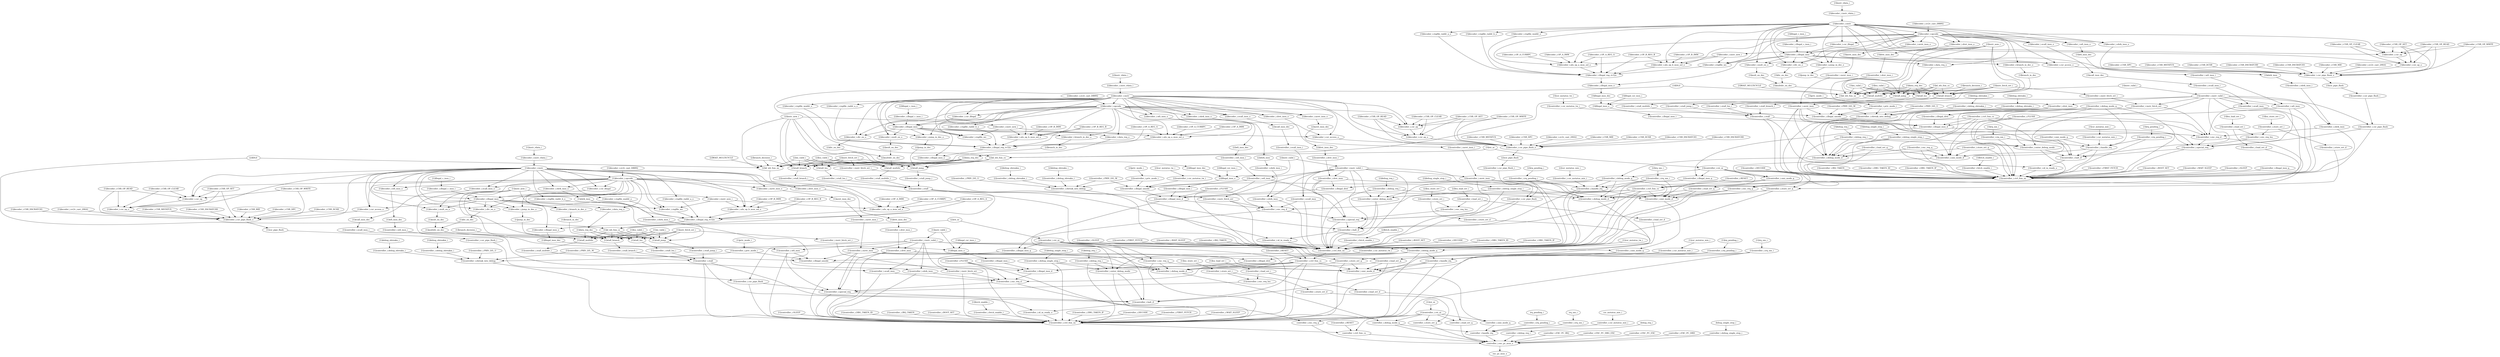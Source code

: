 strict digraph "" {
	"[1]decoder_i.regfile_waddr_o"	 [complexity=46,
		importance=0.599886402201,
		rank=0.0130410087435];
	"[1]decoder_i.illegal_reg_rv32e"	 [complexity=37,
		importance=0.59838646746,
		rank=0.0161726072286];
	"[1]decoder_i.regfile_waddr_o" -> "[1]decoder_i.illegal_reg_rv32e";
	"[3]lsu_valid_i"	 [complexity=34,
		importance=0.891840808341,
		rank=0.02623061201];
	"[3]stall_branch"	 [complexity=30,
		importance=0.890570110597,
		rank=0.0296856703532];
	"[3]lsu_valid_i" -> "[3]stall_branch";
	"[3]stall_jump"	 [complexity=30,
		importance=0.890344845651,
		rank=0.0296781615217];
	"[3]lsu_valid_i" -> "[3]stall_jump";
	"[3]stall_multdiv"	 [complexity=30,
		importance=0.890134711019,
		rank=0.029671157034];
	"[3]lsu_valid_i" -> "[3]stall_multdiv";
	"[3]stall_lsu"	 [complexity=30,
		importance=0.889553248383,
		rank=0.0296517749461];
	"[3]lsu_valid_i" -> "[3]stall_lsu";
	"[3]id_wb_fsm_ns"	 [complexity=29,
		importance=1.66932711363,
		rank=0.0575630039182];
	"[3]lsu_valid_i" -> "[3]id_wb_fsm_ns";
	"[2]ex_valid_i"	 [complexity=30,
		importance=0.832176217192,
		rank=0.0277392072397];
	"[2]stall_lsu"	 [complexity=26,
		importance=0.829888657233,
		rank=0.031918794509];
	"[2]ex_valid_i" -> "[2]stall_lsu";
	"[2]stall_jump"	 [complexity=26,
		importance=0.830680254501,
		rank=0.0319492405577];
	"[2]ex_valid_i" -> "[2]stall_jump";
	"[2]id_wb_fsm_ns"	 [complexity=20,
		importance=1.16319964768,
		rank=0.0581599823838];
	"[2]ex_valid_i" -> "[2]id_wb_fsm_ns";
	"[2]stall_multdiv"	 [complexity=26,
		importance=0.830470119869,
		rank=0.0319411584565];
	"[2]ex_valid_i" -> "[2]stall_multdiv";
	"[2]stall_branch"	 [complexity=26,
		importance=0.830905519447,
		rank=0.0319579045941];
	"[2]ex_valid_i" -> "[2]stall_branch";
	"[2]controller_i.instr_valid_i"	 [complexity=17,
		importance=0.0691068532226,
		rank=0.00406510901309];
	"[2]controller_i.ecall_insn"	 [complexity=33,
		importance=0.830116803449,
		rank=0.02515505465];
	"[2]controller_i.instr_valid_i" -> "[2]controller_i.ecall_insn";
	"[2]controller_i.mret_insn"	 [complexity=14,
		importance=0.0672368914411,
		rank=0.00480263510294];
	"[2]controller_i.instr_valid_i" -> "[2]controller_i.mret_insn";
	"[2]controller_i.instr_fetch_err"	 [complexity=33,
		importance=0.829574172786,
		rank=0.0251386112965];
	"[2]controller_i.instr_valid_i" -> "[2]controller_i.instr_fetch_err";
	"[2]controller_i.wfi_insn"	 [complexity=45,
		importance=0.840021530112,
		rank=0.0186671451136];
	"[2]controller_i.instr_valid_i" -> "[2]controller_i.wfi_insn";
	"[2]controller_i.ebrk_insn"	 [complexity=33,
		importance=0.830116803449,
		rank=0.02515505465];
	"[2]controller_i.instr_valid_i" -> "[2]controller_i.ebrk_insn";
	"[2]controller_i.dret_insn"	 [complexity=14,
		importance=0.0672368914411,
		rank=0.00480263510294];
	"[2]controller_i.instr_valid_i" -> "[2]controller_i.dret_insn";
	"[2]controller_i.ctrl_fsm_ns"	 [complexity=12,
		importance=0.26494755049,
		rank=0.0220789625408];
	"[2]controller_i.instr_valid_i" -> "[2]controller_i.ctrl_fsm_ns";
	"[2]controller_i.halt_if"	 [complexity=16,
		importance=0.27276548399,
		rank=0.0170478427494];
	"[2]controller_i.instr_valid_i" -> "[2]controller_i.halt_if";
	"[2]controller_i.csr_pipe_flush"	 [complexity=26,
		importance=0.827539016397,
		rank=0.0318284237076];
	"[2]controller_i.instr_valid_i" -> "[2]controller_i.csr_pipe_flush";
	"[2]controller_i.enter_debug_mode"	 [complexity=21,
		importance=1.0927982533,
		rank=0.052038012062];
	"[2]controller_i.instr_valid_i" -> "[2]controller_i.enter_debug_mode";
	"[3]fetch_enable_i"	 [complexity=17,
		importance=0.288575671102,
		rank=0.0169750394766];
	"[3]controller_i.fetch_enable_i"	 [complexity=17,
		importance=0.287079708412,
		rank=0.0168870416713];
	"[3]fetch_enable_i" -> "[3]controller_i.fetch_enable_i";
	"[2]csr_pipe_flush"	 [complexity=29,
		importance=0.838797321764,
		rank=0.0289240455781];
	"[2]controller_i.csr_pipe_flush_i"	 [complexity=29,
		importance=0.832289391532,
		rank=0.0286996341908];
	"[2]csr_pipe_flush" -> "[2]controller_i.csr_pipe_flush_i";
	"[3]decoder_i.CSR_DCSR"	 [complexity=45,
		importance=0.909982433901,
		rank=0.0202218318645];
	"[3]decoder_i.csr_pipe_flush_o"	 [complexity=33,
		importance=0.90848647121,
		rank=0.027529893067];
	"[3]decoder_i.CSR_DCSR" -> "[3]decoder_i.csr_pipe_flush_o";
	"[1]controller_i.ebrk_insn_i"	 [complexity=27,
		importance=0.579673678706,
		rank=0.0214693955076];
	"[1]controller_i.ebrk_insn"	 [complexity=24,
		importance=0.577053070474,
		rank=0.0240438779364];
	"[1]controller_i.ebrk_insn_i" -> "[1]controller_i.ebrk_insn";
	"[2]controller_i.dret_insn_i"	 [complexity=17,
		importance=0.0698574996729,
		rank=0.00410926468664];
	"[2]controller_i.dret_insn_i" -> "[2]controller_i.dret_insn";
	"[2]controller_i.stall_jump_i"	 [complexity=26,
		importance=0.82806850548,
		rank=0.0318487886723];
	"[2]controller_i.stall"	 [complexity=21,
		importance=0.825266680546,
		rank=0.0392984133593];
	"[2]controller_i.stall_jump_i" -> "[2]controller_i.stall";
	"[2]controller_i.id_in_ready_o"	 [complexity=13,
		importance=0.268056855573,
		rank=0.020619758121];
	"[2]controller_i.stall" -> "[2]controller_i.id_in_ready_o";
	"[2]controller_i.stall" -> "[2]controller_i.ctrl_fsm_ns";
	"[2]controller_i.stall" -> "[2]controller_i.halt_if";
	"[3]controller_i.FLUSH"	 [complexity=43,
		importance=0.894594118154,
		rank=0.0208045143757];
	"[3]controller_i.exc_req_d"	 [complexity=30,
		importance=0.88691279085,
		rank=0.029563759695];
	"[3]controller_i.FLUSH" -> "[3]controller_i.exc_req_d";
	"[3]controller_i.illegal_insn_d"	 [complexity=37,
		importance=0.893098155463,
		rank=0.0241377879855];
	"[3]controller_i.FLUSH" -> "[3]controller_i.illegal_insn_d";
	"[3]controller_i.ctrl_fsm_ns"	 [complexity=16,
		importance=0.28483574754,
		rank=0.0178022342212];
	"[3]controller_i.FLUSH" -> "[3]controller_i.ctrl_fsm_ns";
	"[2]controller_i.irq_nm_i"	 [complexity=27,
		importance=0.823887809991,
		rank=0.030514363333];
	"[2]controller_i.handle_irq"	 [complexity=21,
		importance=0.821643849118,
		rank=0.0391258975771];
	"[2]controller_i.irq_nm_i" -> "[2]controller_i.handle_irq";
	"[2]controller_i.nmi_mode_d"	 [complexity=20,
		importance=0.573734231609,
		rank=0.0286867115804];
	"[2]controller_i.irq_nm_i" -> "[2]controller_i.nmi_mode_d";
	"[2]controller_i.irq_nm_i" -> "[2]controller_i.ctrl_fsm_ns";
	"[2]instr_rdata_i"	 [complexity=23,
		importance=0.0816584505418,
		rank=0.00355036741486];
	"[2]decoder_i.instr_rdata_i"	 [complexity=23,
		importance=0.0801624878514,
		rank=0.00348532555875];
	"[2]instr_rdata_i" -> "[2]decoder_i.instr_rdata_i";
	"[1]controller_i.RESET"	 [complexity=3,
		importance=0.165418506762,
		rank=0.0551395022539];
	"controller_i.ctrl_fsm_cs"	 [complexity=1,
		importance=0.163922544071,
		rank=0.163922544071];
	"[1]controller_i.RESET" -> "controller_i.ctrl_fsm_cs";
	"[2]debug_req_i"	 [complexity=15,
		importance=0.132476498948,
		rank=0.00883176659651];
	"[2]controller_i.debug_req_i"	 [complexity=15,
		importance=0.130980536257,
		rank=0.00873203575048];
	"[2]debug_req_i" -> "[2]controller_i.debug_req_i";
	"[3]decoder_i.alu_op_a_mux_sel_o"	 [complexity=59,
		importance=0.915217249389,
		rank=0.0155121567693];
	"[3]decoder_i.illegal_reg_rv32e"	 [complexity=50,
		importance=0.911114791585,
		rank=0.0182222958317];
	"[3]decoder_i.alu_op_a_mux_sel_o" -> "[3]decoder_i.illegal_reg_rv32e";
	"[1]rst_ni"	 [complexity=8,
		importance=0.117394784643,
		rank=0.0146743480804];
	"[1]controller_i.rst_ni"	 [complexity=8,
		importance=0.115898821953,
		rank=0.0144873527441];
	"[1]rst_ni" -> "[1]controller_i.rst_ni";
	"[2]controller_i.csr_mstatus_mie_i"	 [complexity=27,
		importance=0.823887809991,
		rank=0.030514363333];
	"[2]controller_i.csr_mstatus_mie_i" -> "[2]controller_i.handle_irq";
	"[3]data_req_dec"	 [complexity=34,
		importance=1.78303954518,
		rank=0.0524423395641];
	"[3]data_req_dec" -> "[3]stall_branch";
	"[3]data_req_dec" -> "[3]stall_jump";
	"[3]data_req_dec" -> "[3]stall_multdiv";
	"[3]data_req_dec" -> "[3]stall_lsu";
	"[3]data_req_dec" -> "[3]id_wb_fsm_ns";
	"[1]jump_in_dec"	 [complexity=19,
		importance=0.579962598019,
		rank=0.0305243472641];
	"[1]stall_jump"	 [complexity=17,
		importance=0.577616521526,
		rank=0.0339774424427];
	"[1]jump_in_dec" -> "[1]stall_jump";
	"[3]controller_i.ebrk_insn_i"	 [complexity=40,
		importance=0.892402002831,
		rank=0.0223100500708];
	"[3]controller_i.ebrk_insn"	 [complexity=37,
		importance=0.889781394599,
		rank=0.0240481458];
	"[3]controller_i.ebrk_insn_i" -> "[3]controller_i.ebrk_insn";
	"[1]csr_mstatus_tw_i"	 [complexity=36,
		importance=0.587829116951,
		rank=0.016328586582];
	"[1]controller_i.csr_mstatus_tw_i"	 [complexity=36,
		importance=0.58633315426,
		rank=0.0162870320628];
	"[1]csr_mstatus_tw_i" -> "[1]controller_i.csr_mstatus_tw_i";
	"[3]controller_i.csr_mstatus_tw_i"	 [complexity=49,
		importance=0.899061478385,
		rank=0.0183481934364];
	"[3]controller_i.illegal_umode"	 [complexity=43,
		importance=0.896817517513,
		rank=0.0208562213375];
	"[3]controller_i.csr_mstatus_tw_i" -> "[3]controller_i.illegal_umode";
	"[2]fetch_enable_i"	 [complexity=13,
		importance=0.268687474053,
		rank=0.0206682672348];
	"[2]controller_i.fetch_enable_i"	 [complexity=13,
		importance=0.267191511362,
		rank=0.0205531931817];
	"[2]fetch_enable_i" -> "[2]controller_i.fetch_enable_i";
	"[2]csr_mstatus_mie_i"	 [complexity=27,
		importance=0.825383772681,
		rank=0.0305697693586];
	"[2]csr_mstatus_mie_i" -> "[2]controller_i.csr_mstatus_mie_i";
	"[3]illegal_insn_o"	 [complexity=43,
		importance=0.900182357998,
		rank=0.0209344734418];
	"[3]controller_i.illegal_insn_i"	 [complexity=43,
		importance=0.896456242372,
		rank=0.02084781959];
	"[3]illegal_insn_o" -> "[3]controller_i.illegal_insn_i";
	"[3]controller_i.dret_insn_i"	 [complexity=21,
		importance=0.0748295489353,
		rank=0.00356331185406];
	"[3]controller_i.dret_insn"	 [complexity=18,
		importance=0.0722089407036,
		rank=0.00401160781687];
	"[3]controller_i.dret_insn_i" -> "[3]controller_i.dret_insn";
	"[2]illegal_csr_insn_i"	 [complexity=43,
		importance=0.842013729539,
		rank=0.0195817146404];
	"[2]illegal_insn_o"	 [complexity=39,
		importance=0.840517766848,
		rank=0.0215517376115];
	"[2]illegal_csr_insn_i" -> "[2]illegal_insn_o";
	"[3]ebrk_insn"	 [complexity=40,
		importance=0.894651377085,
		rank=0.0223662844271];
	"[3]ebrk_insn" -> "[3]controller_i.ebrk_insn_i";
	"[3]decoder_i.CSR_DSCRATCH0"	 [complexity=45,
		importance=0.909982433901,
		rank=0.0202218318645];
	"[3]decoder_i.CSR_DSCRATCH0" -> "[3]decoder_i.csr_pipe_flush_o";
	"[3]decoder_i.CSR_DSCRATCH1"	 [complexity=45,
		importance=0.909982433901,
		rank=0.0202218318645];
	"[3]decoder_i.CSR_DSCRATCH1" -> "[3]decoder_i.csr_pipe_flush_o";
	"[3]dret_insn_dec"	 [complexity=21,
		importance=0.0770789231897,
		rank=0.0036704249138];
	"[3]dret_insn_dec" -> "[3]controller_i.dret_insn_i";
	"[1]decoder_i.dret_insn_o"	 [complexity=13,
		importance=0.0686416133136,
		rank=0.00528012410105];
	"[1]dret_insn_dec"	 [complexity=13,
		importance=0.0671348246648,
		rank=0.00516421728191];
	"[1]decoder_i.dret_insn_o" -> "[1]dret_insn_dec";
	"[2]controller_i.handle_irq" -> "[2]controller_i.nmi_mode_d";
	"[2]controller_i.handle_irq" -> "[2]controller_i.ctrl_fsm_ns";
	"[2]controller_i.handle_irq" -> "[2]controller_i.halt_if";
	"[1]id_wb_fsm_cs"	 [complexity=18,
		importance=1.15917679593,
		rank=0.0643987108849];
	"[1]stall_lsu"	 [complexity=17,
		importance=0.576824924258,
		rank=0.0339308778975];
	"[1]id_wb_fsm_cs" -> "[1]stall_lsu";
	"[1]stall_multdiv"	 [complexity=17,
		importance=0.577406386894,
		rank=0.033965081582];
	"[1]id_wb_fsm_cs" -> "[1]stall_multdiv";
	"[1]id_wb_fsm_cs" -> "[1]stall_jump";
	"[1]stall_branch"	 [complexity=17,
		importance=0.577841786472,
		rank=0.0339906933219];
	"[1]id_wb_fsm_cs" -> "[1]stall_branch";
	"[3]controller_i.wfi_insn"	 [complexity=49,
		importance=0.899686121262,
		rank=0.0183609412502];
	"[3]controller_i.special_req"	 [complexity=23,
		importance=0.883269605093,
		rank=0.0384030263084];
	"[3]controller_i.wfi_insn" -> "[3]controller_i.special_req";
	"[3]controller_i.wfi_insn" -> "[3]controller_i.illegal_umode";
	"[3]controller_i.wfi_insn" -> "[3]controller_i.ctrl_fsm_ns";
	"[2]controller_i.BOOT_SET"	 [complexity=14,
		importance=0.26644351318,
		rank=0.0190316795129];
	"[2]controller_i.BOOT_SET" -> "[2]controller_i.ctrl_fsm_ns";
	"[3]instr_valid_i"	 [complexity=21,
		importance=0.0755748651755,
		rank=0.00359880310359];
	"[3]instr_valid_i" -> "[3]illegal_insn_o";
	"[3]controller_i.instr_valid_i"	 [complexity=21,
		importance=0.074078902485,
		rank=0.003527566785];
	"[3]instr_valid_i" -> "[3]controller_i.instr_valid_i";
	"[3]controller_i.IRQ_TAKEN"	 [complexity=22,
		importance=0.856003205309,
		rank=0.038909236605];
	"[3]controller_i.IRQ_TAKEN" -> "[3]controller_i.ctrl_fsm_ns";
	"[1]controller_i.PRIV_LVL_U"	 [complexity=12,
		importance=0.187200083469,
		rank=0.0156000069557];
	"[1]controller_i.ebreak_into_debug"	 [complexity=5,
		importance=0.185704120778,
		rank=0.0371408241556];
	"[1]controller_i.PRIV_LVL_U" -> "[1]controller_i.ebreak_into_debug";
	"[1]controller_i.PRIV_LVL_M"	 [complexity=12,
		importance=0.187200083469,
		rank=0.0156000069557];
	"[1]controller_i.illegal_umode"	 [complexity=30,
		importance=0.584089193388,
		rank=0.0194696397796];
	"[1]controller_i.PRIV_LVL_M" -> "[1]controller_i.illegal_umode";
	"[1]controller_i.PRIV_LVL_M" -> "[1]controller_i.ebreak_into_debug";
	"[3]decoder_i.regfile_waddr_o"	 [complexity=59,
		importance=0.912614726326,
		rank=0.0154680462089];
	"[3]decoder_i.regfile_waddr_o" -> "[3]decoder_i.illegal_reg_rv32e";
	"[3]branch_decision_i"	 [complexity=32,
		importance=0.892066073287,
		rank=0.0278770647902];
	"[3]branch_decision_i" -> "[3]stall_branch";
	"[3]branch_decision_i" -> "[3]id_wb_fsm_ns";
	exc_pc_mux_o	 [complexity=0,
		importance=0.00440282035758,
		rank=0.0];
	"[1]controller_i.illegal_insn_d"	 [complexity=24,
		importance=0.580369831338,
		rank=0.0241820763058];
	"[1]controller_i.illegal_umode" -> "[1]controller_i.illegal_insn_d";
	"[2]controller_i.illegal_insn_i"	 [complexity=39,
		importance=0.836791651222,
		rank=0.0214561961852];
	"[2]illegal_insn_o" -> "[2]controller_i.illegal_insn_i";
	"[1]decoder_i.CSR_DSCRATCH1"	 [complexity=32,
		importance=0.597254109776,
		rank=0.0186641909305];
	"[1]decoder_i.csr_pipe_flush_o"	 [complexity=20,
		importance=0.595758147085,
		rank=0.0297879073543];
	"[1]decoder_i.CSR_DSCRATCH1" -> "[1]decoder_i.csr_pipe_flush_o";
	"[3]controller_i.DBG_TAKEN_ID"	 [complexity=18,
		importance=0.28633171023,
		rank=0.015907317235];
	"[3]controller_i.DBG_TAKEN_ID" -> "[3]controller_i.ctrl_fsm_ns";
	"[3]controller_i.DBG_TAKEN_IF"	 [complexity=22,
		importance=0.856003205309,
		rank=0.038909236605];
	"[3]controller_i.DBG_TAKEN_IF" -> "[3]controller_i.ctrl_fsm_ns";
	"[2]controller_i.exc_req_d"	 [complexity=26,
		importance=0.8272481997,
		rank=0.03181723845];
	"[1]controller_i.exc_req_q"	 [complexity=12,
		importance=0.0619161468645,
		rank=0.00515967890537];
	"[2]controller_i.exc_req_d" -> "[1]controller_i.exc_req_q";
	"[2]controller_i.special_req"	 [complexity=19,
		importance=0.823605013943,
		rank=0.0433476323128];
	"[2]controller_i.exc_req_d" -> "[2]controller_i.special_req";
	"[3]decoder_i.wfi_insn_o"	 [complexity=52,
		importance=0.906062892397,
		rank=0.0174242863922];
	"[3]wfi_insn_dec"	 [complexity=52,
		importance=0.904556103748,
		rank=0.0173953096875];
	"[3]decoder_i.wfi_insn_o" -> "[3]wfi_insn_dec";
	"[1]div_en_dec"	 [complexity=22,
		importance=0.582449891109,
		rank=0.0264749950504];
	"[1]multdiv_en_dec"	 [complexity=19,
		importance=0.580084847806,
		rank=0.0305307814635];
	"[1]div_en_dec" -> "[1]multdiv_en_dec";
	"[3]controller_i.csr_pipe_flush"	 [complexity=30,
		importance=0.887203607547,
		rank=0.0295734535849];
	"[3]controller_i.csr_pipe_flush" -> "[3]controller_i.special_req";
	"[3]controller_i.csr_pipe_flush" -> "[3]controller_i.ctrl_fsm_ns";
	"[1]branch_in_dec"	 [complexity=19,
		importance=0.580190199442,
		rank=0.0305363262864];
	"[1]branch_in_dec" -> "[1]stall_branch";
	"[2]div_en_dec"	 [complexity=31,
		importance=0.835513624084,
		rank=0.0269520523898];
	"[2]multdiv_en_dec"	 [complexity=28,
		importance=0.833148580781,
		rank=0.0297553064565];
	"[2]div_en_dec" -> "[2]multdiv_en_dec";
	"[3]rst_ni"	 [complexity=16,
		importance=0.137282981693,
		rank=0.00858018635581];
	"[2]id_wb_fsm_cs"	 [complexity=27,
		importance=1.66530426188,
		rank=0.0616779356251];
	"[3]rst_ni" -> "[2]id_wb_fsm_cs";
	"[3]controller_i.rst_ni"	 [complexity=16,
		importance=0.135787019002,
		rank=0.00848668868766];
	"[3]rst_ni" -> "[3]controller_i.rst_ni";
	"[1]controller_i.ctrl_fsm_ns"	 [complexity=3,
		importance=0.180592972831,
		rank=0.0601976576104];
	"[1]controller_i.exc_req_q" -> "[1]controller_i.ctrl_fsm_ns";
	"[1]controller_i.nmi_mode_d"	 [complexity=9,
		importance=0.0595783046332,
		rank=0.00661981162591];
	"[1]controller_i.exc_req_q" -> "[1]controller_i.nmi_mode_d";
	"[1]controller_i.debug_mode_d"	 [complexity=9,
		importance=0.0593962384299,
		rank=0.00659958204777];
	"[1]controller_i.exc_req_q" -> "[1]controller_i.debug_mode_d";
	"[2]controller_i.ecall_insn" -> "[2]controller_i.exc_req_d";
	"[2]controller_i.ecall_insn" -> "[2]controller_i.ctrl_fsm_ns";
	"[1]decoder_i.div_en_o"	 [complexity=22,
		importance=0.584187969326,
		rank=0.0265539986057];
	"[1]decoder_i.div_en_o" -> "[1]div_en_dec";
	"[2]controller_i.ecall_insn_i"	 [complexity=36,
		importance=0.832737411681,
		rank=0.0231315947689];
	"[2]controller_i.ecall_insn_i" -> "[2]controller_i.ecall_insn";
	irq_pending_i	 [complexity=7,
		importance=0.0581641127303,
		rank=0.00830915896147];
	"controller_i.irq_pending_i"	 [complexity=7,
		importance=0.0566681500399,
		rank=0.0080954500057];
	irq_pending_i -> "controller_i.irq_pending_i";
	"[2]controller_i.illegal_dret"	 [complexity=39,
		importance=0.835184651168,
		rank=0.0214149910556];
	"[2]controller_i.illegal_insn_d"	 [complexity=33,
		importance=0.833433564314,
		rank=0.025255562555];
	"[2]controller_i.illegal_dret" -> "[2]controller_i.illegal_insn_d";
	"[2]controller_i.debug_mode_d"	 [complexity=13,
		importance=0.0643682876924,
		rank=0.00495140674557];
	"[2]controller_i.mret_insn" -> "[2]controller_i.debug_mode_d";
	"[2]controller_i.mret_insn" -> "[2]controller_i.special_req";
	"[2]controller_i.illegal_umode"	 [complexity=39,
		importance=0.837152926363,
		rank=0.0214654596503];
	"[2]controller_i.mret_insn" -> "[2]controller_i.illegal_umode";
	"[2]controller_i.mret_insn" -> "[2]controller_i.nmi_mode_d";
	"[2]controller_i.mret_insn" -> "[2]controller_i.ctrl_fsm_ns";
	"[3]controller_i.stall_lsu_i"	 [complexity=30,
		importance=0.887469260076,
		rank=0.0295823086692];
	"[3]controller_i.stall"	 [complexity=25,
		importance=0.884931271696,
		rank=0.0353972508678];
	"[3]controller_i.stall_lsu_i" -> "[3]controller_i.stall";
	"[3]decoder_i.csr_op_o"	 [complexity=41,
		importance=4.54603660796,
		rank=0.110878941658];
	"[3]decoder_i.csr_op_o" -> "[3]decoder_i.csr_pipe_flush_o";
	"[1]decoder_i.alu_op_a_mux_sel_o"	 [complexity=46,
		importance=0.602488925264,
		rank=0.0130975853318];
	"[1]decoder_i.alu_op_a_mux_sel_o" -> "[1]decoder_i.illegal_reg_rv32e";
	"[1]controller_i.load_err_q"	 [complexity=12,
		importance=0.0619874584232,
		rank=0.00516562153526];
	"[1]controller_i.load_err_q" -> "[1]controller_i.ctrl_fsm_ns";
	"[1]controller_i.load_err_q" -> "[1]controller_i.nmi_mode_d";
	"[1]controller_i.load_err_q" -> "[1]controller_i.debug_mode_d";
	"[2]decoder_i.CSR_MSTATUS"	 [complexity=35,
		importance=0.850317842751,
		rank=0.0242947955072];
	"[2]decoder_i.csr_pipe_flush_o"	 [complexity=29,
		importance=0.848821880061,
		rank=0.0292697200021];
	"[2]decoder_i.CSR_MSTATUS" -> "[2]decoder_i.csr_pipe_flush_o";
	"[2]decoder_i.sv2v_cast_DB892"	 [complexity=21,
		importance=0.0773575581902,
		rank=0.00368369324715];
	"[2]decoder_i.opcode"	 [complexity=18,
		importance=0.0758615954998,
		rank=0.00421453308332];
	"[2]decoder_i.sv2v_cast_DB892" -> "[2]decoder_i.opcode";
	"[1]controller_i.load_err_d"	 [complexity=5,
		importance=0.0760621754521,
		rank=0.0152124350904];
	"controller_i.load_err_q"	 [complexity=3,
		importance=0.0740987288218,
		rank=0.0246995762739];
	"[1]controller_i.load_err_d" -> "controller_i.load_err_q";
	"[1]ecall_insn_dec"	 [complexity=27,
		importance=0.58192305296,
		rank=0.0215527056652];
	"[1]controller_i.ecall_insn_i"	 [complexity=27,
		importance=0.579673678706,
		rank=0.0214693955076];
	"[1]ecall_insn_dec" -> "[1]controller_i.ecall_insn_i";
	"[1]controller_i.DBG_TAKEN_IF"	 [complexity=9,
		importance=0.543274881184,
		rank=0.0603638756871];
	"[1]controller_i.DBG_TAKEN_IF" -> "[1]controller_i.ctrl_fsm_ns";
	"[3]controller_i.exc_req_lsu"	 [complexity=30,
		importance=0.885794020512,
		rank=0.0295264673504];
	"[3]controller_i.exc_req_lsu" -> "[3]controller_i.special_req";
	"[1]decoder_i.opcode"	 [complexity=14,
		importance=0.0708895462373,
		rank=0.00506353901695];
	"[1]decoder_i.opcode" -> "[1]decoder_i.dret_insn_o";
	"[1]decoder_i.opcode" -> "[1]decoder_i.div_en_o";
	"[1]decoder_i.opcode" -> "[1]decoder_i.alu_op_a_mux_sel_o";
	"[1]decoder_i.data_req_o"	 [complexity=21,
		importance=1.15929060167,
		rank=0.055204314365];
	"[1]decoder_i.opcode" -> "[1]decoder_i.data_req_o";
	"[1]decoder_i.csr_illegal"	 [complexity=22,
		importance=0.586828086495,
		rank=0.0266740039316];
	"[1]decoder_i.opcode" -> "[1]decoder_i.csr_illegal";
	"[1]decoder_i.ecall_insn_o"	 [complexity=27,
		importance=0.583429841609,
		rank=0.0216085126522];
	"[1]decoder_i.opcode" -> "[1]decoder_i.ecall_insn_o";
	"[1]decoder_i.illegal_insn"	 [complexity=20,
		importance=0.585321297847,
		rank=0.0292660648923];
	"[1]decoder_i.opcode" -> "[1]decoder_i.illegal_insn";
	"[1]decoder_i.mult_en_o"	 [complexity=22,
		importance=0.584187969326,
		rank=0.0265539986057];
	"[1]decoder_i.opcode" -> "[1]decoder_i.mult_en_o";
	"[1]decoder_i.ebrk_insn_o"	 [complexity=27,
		importance=0.583429841609,
		rank=0.0216085126522];
	"[1]decoder_i.opcode" -> "[1]decoder_i.ebrk_insn_o";
	"[1]decoder_i.csr_op"	 [complexity=35,
		importance=8.94977306667,
		rank=0.255707801905];
	"[1]decoder_i.opcode" -> "[1]decoder_i.csr_op";
	"[1]decoder_i.regfile_we"	 [complexity=46,
		importance=0.600369169379,
		rank=0.0130515036821];
	"[1]decoder_i.opcode" -> "[1]decoder_i.regfile_we";
	"[1]decoder_i.alu_op_b_mux_sel_o"	 [complexity=46,
		importance=0.601750314151,
		rank=0.0130815285685];
	"[1]decoder_i.opcode" -> "[1]decoder_i.alu_op_b_mux_sel_o";
	"[1]decoder_i.branch_in_dec_o"	 [complexity=19,
		importance=0.581895022324,
		rank=0.0306260538065];
	"[1]decoder_i.opcode" -> "[1]decoder_i.branch_in_dec_o";
	"[1]decoder_i.csr_access_o"	 [complexity=28,
		importance=1.78899445088,
		rank=0.0638926589599];
	"[1]decoder_i.opcode" -> "[1]decoder_i.csr_access_o";
	"[1]decoder_i.jump_in_dec_o"	 [complexity=19,
		importance=0.581662747384,
		rank=0.0306138288097];
	"[1]decoder_i.opcode" -> "[1]decoder_i.jump_in_dec_o";
	"[1]decoder_i.wfi_insn_o"	 [complexity=39,
		importance=0.593334568272,
		rank=0.0152137068788];
	"[1]decoder_i.opcode" -> "[1]decoder_i.wfi_insn_o";
	"[1]decoder_i.mret_insn_o"	 [complexity=13,
		importance=0.0686416133136,
		rank=0.00528012410105];
	"[1]decoder_i.opcode" -> "[1]decoder_i.mret_insn_o";
	"[1]decoder_i.OP_B_REG_B"	 [complexity=52,
		importance=13.240002874,
		rank=0.254615439885];
	"[1]decoder_i.OP_B_REG_B" -> "[1]decoder_i.illegal_reg_rv32e";
	"[1]decoder_i.OP_B_REG_B" -> "[1]decoder_i.alu_op_b_mux_sel_o";
	"[3]decoder_i.OP_A_CURRPC"	 [complexity=71,
		importance=5.49279945902,
		rank=0.0773633726623];
	"[3]decoder_i.OP_A_CURRPC" -> "[3]decoder_i.alu_op_a_mux_sel_o";
	"controller_i.exc_pc_mux_o"	 [complexity=0,
		importance=0.0102153584041,
		rank=0.0];
	"controller_i.load_err_q" -> "controller_i.exc_pc_mux_o";
	"[2]decoder_i.regfile_raddr_b_o"	 [complexity=55,
		importance=0.852950135177,
		rank=0.0155081842759];
	"[2]decoder_i.illegal_reg_rv32e"	 [complexity=46,
		importance=0.851450200435,
		rank=0.018509786966];
	"[2]decoder_i.regfile_raddr_b_o" -> "[2]decoder_i.illegal_reg_rv32e";
	"[1]controller_i.rst_ni" -> "controller_i.load_err_q";
	"controller_i.nmi_mode_q"	 [complexity=7,
		importance=0.0572152611293,
		rank=0.00817360873275];
	"[1]controller_i.rst_ni" -> "controller_i.nmi_mode_q";
	"controller_i.store_err_q"	 [complexity=3,
		importance=0.0741454838726,
		rank=0.0247151612909];
	"[1]controller_i.rst_ni" -> "controller_i.store_err_q";
	"[1]controller_i.rst_ni" -> "controller_i.ctrl_fsm_cs";
	"controller_i.debug_mode_q"	 [complexity=7,
		importance=0.0571546797447,
		rank=0.00816495424925];
	"[1]controller_i.rst_ni" -> "controller_i.debug_mode_q";
	"controller_i.exc_req_q"	 [complexity=3,
		importance=0.0740274172631,
		rank=0.0246758057544];
	"[1]controller_i.rst_ni" -> "controller_i.exc_req_q";
	"[1]controller_i.enter_debug_mode"	 [complexity=12,
		importance=0.755379942669,
		rank=0.0629483285557];
	"[1]controller_i.halt_if"	 [complexity=7,
		importance=0.188410906332,
		rank=0.0269158437617];
	"[1]controller_i.enter_debug_mode" -> "[1]controller_i.halt_if";
	"[1]controller_i.enter_debug_mode" -> "[1]controller_i.ctrl_fsm_ns";
	"[1]controller_i.csr_pipe_flush"	 [complexity=17,
		importance=0.574475283422,
		rank=0.0337926637307];
	"[1]controller_i.csr_pipe_flush" -> "[1]controller_i.ctrl_fsm_ns";
	"[1]controller_i.special_req"	 [complexity=10,
		importance=0.570541280968,
		rank=0.0570541280968];
	"[1]controller_i.csr_pipe_flush" -> "[1]controller_i.special_req";
	"[3]csr_mstatus_tw_i"	 [complexity=49,
		importance=0.900557441076,
		rank=0.0183787232873];
	"[3]csr_mstatus_tw_i" -> "[3]controller_i.csr_mstatus_tw_i";
	"[1]controller_i.debug_mode_q"	 [complexity=11,
		importance=0.0621267290072,
		rank=0.0056478844552];
	"[2]controller_i.debug_mode_d" -> "[1]controller_i.debug_mode_q";
	"[1]decoder_i.sv2v_cast_290A1"	 [complexity=38,
		importance=3.5760448452,
		rank=0.0941064432948];
	"[1]decoder_i.sv2v_cast_290A1" -> "[1]decoder_i.csr_pipe_flush_o";
	"[3]decoder_i.regfile_raddr_a_o"	 [complexity=59,
		importance=0.912614726326,
		rank=0.0154680462089];
	"[3]decoder_i.regfile_raddr_a_o" -> "[3]decoder_i.illegal_reg_rv32e";
	"[2]instr_valid_i"	 [complexity=17,
		importance=0.070602815913,
		rank=0.00415310681841];
	"[2]instr_valid_i" -> "[2]controller_i.instr_valid_i";
	"[2]instr_valid_i" -> "[2]illegal_insn_o";
	"[1]csr_pipe_flush"	 [complexity=20,
		importance=0.585733588789,
		rank=0.0292866794394];
	"[1]controller_i.csr_pipe_flush_i"	 [complexity=20,
		importance=0.579225658557,
		rank=0.0289612829278];
	"[1]csr_pipe_flush" -> "[1]controller_i.csr_pipe_flush_i";
	"[1]decoder_i.OP_A_REG_A"	 [complexity=64,
		importance=28.3184754501,
		rank=0.442476178908];
	"[1]decoder_i.OP_A_REG_A" -> "[1]decoder_i.alu_op_a_mux_sel_o";
	"[1]decoder_i.OP_A_REG_A" -> "[1]decoder_i.illegal_reg_rv32e";
	"[2]controller_i.debug_mode_q"	 [complexity=15,
		importance=0.0670987782697,
		rank=0.00447325188464];
	"[2]controller_i.debug_mode_q" -> "[2]controller_i.handle_irq";
	"[2]controller_i.debug_mode_q" -> "[2]controller_i.illegal_dret";
	"[2]controller_i.debug_mode_q" -> "[2]controller_i.debug_mode_d";
	"[2]controller_i.debug_mode_q" -> "[2]controller_i.ctrl_fsm_ns";
	"[2]controller_i.debug_mode_q" -> "[2]controller_i.enter_debug_mode";
	"[2]dret_insn_dec"	 [complexity=17,
		importance=0.0721068739273,
		rank=0.00424158081925];
	"[2]dret_insn_dec" -> "[2]controller_i.dret_insn_i";
	"[3]mult_en_dec"	 [complexity=35,
		importance=0.895178215234,
		rank=0.0255765204353];
	"[3]multdiv_en_dec"	 [complexity=32,
		importance=0.892813171931,
		rank=0.0279004116228];
	"[3]mult_en_dec" -> "[3]multdiv_en_dec";
	"[1]ebrk_insn"	 [complexity=27,
		importance=0.58192305296,
		rank=0.0215527056652];
	"[1]ebrk_insn" -> "[1]controller_i.ebrk_insn_i";
	"[2]csr_mstatus_tw_i"	 [complexity=45,
		importance=0.840892849926,
		rank=0.0186865077761];
	"[2]controller_i.csr_mstatus_tw_i"	 [complexity=45,
		importance=0.839396887236,
		rank=0.0186532641608];
	"[2]csr_mstatus_tw_i" -> "[2]controller_i.csr_mstatus_tw_i";
	"controller_i.irq_nm_i"	 [complexity=7,
		importance=0.0566681500399,
		rank=0.0080954500057];
	"controller_i.handle_irq"	 [complexity=1,
		importance=0.0544241891674,
		rank=0.0544241891674];
	"controller_i.irq_nm_i" -> "controller_i.handle_irq";
	"[2]controller_i.RESET"	 [complexity=12,
		importance=0.24977308442,
		rank=0.0208144237017];
	"[1]controller_i.ctrl_fsm_cs"	 [complexity=10,
		importance=0.24827712173,
		rank=0.024827712173];
	"[2]controller_i.RESET" -> "[1]controller_i.ctrl_fsm_cs";
	"[1]controller_i.instr_fetch_err"	 [complexity=24,
		importance=0.57651043981,
		rank=0.0240212683254];
	"[1]controller_i.instr_fetch_err" -> "[1]controller_i.ctrl_fsm_ns";
	"[1]controller_i.exc_req_d"	 [complexity=17,
		importance=0.574184466725,
		rank=0.0337755568662];
	"[1]controller_i.instr_fetch_err" -> "[1]controller_i.exc_req_d";
	"[3]decoder_i.illegal_insn_o"	 [complexity=47,
		importance=0.906083620869,
		rank=0.0192783749121];
	"[3]illegal_insn_dec"	 [complexity=47,
		importance=0.903146925224,
		rank=0.019215892026];
	"[3]decoder_i.illegal_insn_o" -> "[3]illegal_insn_dec";
	"[3]controller_i.debug_single_step_i"	 [complexity=19,
		importance=0.140924634782,
		rank=0.00741708604116];
	"[3]controller_i.enter_debug_mode"	 [complexity=25,
		importance=1.1723510415,
		rank=0.0468940416601];
	"[3]controller_i.debug_single_step_i" -> "[3]controller_i.enter_debug_mode";
	"[3]controller_i.debug_mode_d"	 [complexity=17,
		importance=0.0693403369548,
		rank=0.00407884335028];
	"[3]controller_i.debug_single_step_i" -> "[3]controller_i.debug_mode_d";
	"[3]controller_i.debug_single_step_i" -> "[3]controller_i.ctrl_fsm_ns";
	"[2]decoder_i.OP_B_IMM"	 [complexity=85,
		importance=33.3392438006,
		rank=0.392226397654];
	"[2]decoder_i.alu_op_b_mux_sel_o"	 [complexity=55,
		importance=0.854814047126,
		rank=0.0155420735841];
	"[2]decoder_i.OP_B_IMM" -> "[2]decoder_i.alu_op_b_mux_sel_o";
	"[2]decoder_i.CSR_DPC"	 [complexity=41,
		importance=0.850317842751,
		rank=0.0207394595793];
	"[2]decoder_i.CSR_DPC" -> "[2]decoder_i.csr_pipe_flush_o";
	"[3]decoder_i.instr_rdata_i"	 [complexity=27,
		importance=0.0851345371138,
		rank=0.00315313100422];
	"[3]decoder_i.instr"	 [complexity=25,
		importance=0.0832645753324,
		rank=0.0033305830133];
	"[3]decoder_i.instr_rdata_i" -> "[3]decoder_i.instr";
	"[3]controller_i.irq_nm_i"	 [complexity=31,
		importance=0.88355240114,
		rank=0.0285016903594];
	"[3]controller_i.nmi_mode_d"	 [complexity=29,
		importance=0.826797964584,
		rank=0.0285102746408];
	"[3]controller_i.irq_nm_i" -> "[3]controller_i.nmi_mode_d";
	"[3]controller_i.handle_irq"	 [complexity=25,
		importance=0.881308440268,
		rank=0.0352523376107];
	"[3]controller_i.irq_nm_i" -> "[3]controller_i.handle_irq";
	"[3]controller_i.irq_nm_i" -> "[3]controller_i.ctrl_fsm_ns";
	"[3]controller_i.stall_branch_i"	 [complexity=30,
		importance=0.887808177249,
		rank=0.0295936059083];
	"[3]controller_i.stall_branch_i" -> "[3]controller_i.stall";
	"[1]controller_i.illegal_dret"	 [complexity=30,
		importance=0.582120918192,
		rank=0.0194040306064];
	"[1]controller_i.illegal_dret" -> "[1]controller_i.illegal_insn_d";
	"[3]decoder_i.mult_en_o"	 [complexity=35,
		importance=0.896916293451,
		rank=0.0256261798129];
	"[3]decoder_i.mult_en_o" -> "[3]mult_en_dec";
	"[2]controller_i.DECODE"	 [complexity=22,
		importance=2.65097146759,
		rank=0.120498703072];
	"[2]controller_i.DECODE" -> "[2]controller_i.ctrl_fsm_ns";
	"[2]ecall_insn_dec"	 [complexity=36,
		importance=0.834986785935,
		rank=0.0231940773871];
	"[2]ecall_insn_dec" -> "[2]controller_i.ecall_insn_i";
	"[2]controller_i.instr_fetch_err" -> "[2]controller_i.exc_req_d";
	"[2]controller_i.instr_fetch_err" -> "[2]controller_i.ctrl_fsm_ns";
	"[3]controller_i.nmi_mode_q"	 [complexity=31,
		importance=0.88409951223,
		rank=0.0285193391042];
	"[3]controller_i.nmi_mode_q" -> "[3]controller_i.nmi_mode_d";
	"[3]controller_i.nmi_mode_q" -> "[3]controller_i.handle_irq";
	"[1]controller_i.wfi_insn_i"	 [complexity=39,
		importance=0.589578405369,
		rank=0.0151173950094];
	"[1]controller_i.wfi_insn"	 [complexity=36,
		importance=0.586957797137,
		rank=0.0163043832538];
	"[1]controller_i.wfi_insn_i" -> "[1]controller_i.wfi_insn";
	"[2]illegal_c_insn_i"	 [complexity=30,
		importance=0.842124954385,
		rank=0.0280708318128];
	"[2]decoder_i.illegal_c_insn_i"	 [complexity=30,
		importance=0.840628991694,
		rank=0.0280209663898];
	"[2]illegal_c_insn_i" -> "[2]decoder_i.illegal_c_insn_i";
	"[2]decoder_i.mult_en_o"	 [complexity=31,
		importance=0.837251702302,
		rank=0.0270081194291];
	"[2]mult_en_dec"	 [complexity=31,
		importance=0.835513624084,
		rank=0.0269520523898];
	"[2]decoder_i.mult_en_o" -> "[2]mult_en_dec";
	"[1]controller_i.irq_pending_i"	 [complexity=18,
		importance=0.570824077015,
		rank=0.0317124487231];
	"[1]controller_i.irq_pending_i" -> "[1]controller_i.ctrl_fsm_ns";
	"[1]controller_i.handle_irq"	 [complexity=12,
		importance=0.568580116143,
		rank=0.0473816763452];
	"[1]controller_i.irq_pending_i" -> "[1]controller_i.handle_irq";
	"[3]div_en_dec"	 [complexity=35,
		importance=0.895178215234,
		rank=0.0255765204353];
	"[3]div_en_dec" -> "[3]multdiv_en_dec";
	"[2]decoder_i.illegal_insn_o"	 [complexity=43,
		importance=0.84641902972,
		rank=0.0196841634819];
	"[2]decoder_i.illegal_reg_rv32e" -> "[2]decoder_i.illegal_insn_o";
	"[3]irq_nm_i"	 [complexity=31,
		importance=0.885048363831,
		rank=0.0285499472203];
	"[3]irq_nm_i" -> "[3]controller_i.irq_nm_i";
	"[2]illegal_insn_dec"	 [complexity=43,
		importance=0.843482334074,
		rank=0.0196158682343];
	"[2]illegal_insn_dec" -> "[2]illegal_insn_o";
	"[3]decoder_i.CSR_MIE"	 [complexity=39,
		importance=0.909982433901,
		rank=0.0233328829205];
	"[3]decoder_i.CSR_MIE" -> "[3]decoder_i.csr_pipe_flush_o";
	"controller_i.nmi_mode_q" -> "controller_i.handle_irq";
	"[2]decoder_i.jump_in_dec_o"	 [complexity=28,
		importance=0.83472648036,
		rank=0.0298116600128];
	"[2]jump_in_dec"	 [complexity=28,
		importance=0.833026330994,
		rank=0.0297509403927];
	"[2]decoder_i.jump_in_dec_o" -> "[2]jump_in_dec";
	"[1]controller_i.SLEEP"	 [complexity=5,
		importance=0.182088935522,
		rank=0.0364177871043];
	"[1]controller_i.SLEEP" -> "[1]controller_i.ctrl_fsm_ns";
	"[1]instr_valid_i"	 [complexity=13,
		importance=0.0656307666505,
		rank=0.00504852051158];
	"[1]illegal_insn_o"	 [complexity=30,
		importance=0.587454033873,
		rank=0.0195818011291];
	"[1]instr_valid_i" -> "[1]illegal_insn_o";
	"[1]controller_i.instr_valid_i"	 [complexity=13,
		importance=0.0641348039601,
		rank=0.00493344645847];
	"[1]instr_valid_i" -> "[1]controller_i.instr_valid_i";
	"controller_i.debug_req_i"	 [complexity=2,
		importance=0.0226746776806,
		rank=0.0113373388403];
	"controller_i.debug_req_i" -> "controller_i.exc_pc_mux_o";
	"[1]debug_req_i"	 [complexity=11,
		importance=0.122532400423,
		rank=0.0111393091293];
	"[1]controller_i.debug_req_i"	 [complexity=11,
		importance=0.121036437732,
		rank=0.0110033125211];
	"[1]debug_req_i" -> "[1]controller_i.debug_req_i";
	"[3]controller_i.instr_fetch_err"	 [complexity=37,
		importance=0.889238763935,
		rank=0.0240334801064];
	"[3]controller_i.instr_fetch_err" -> "[3]controller_i.exc_req_d";
	"[3]controller_i.instr_fetch_err" -> "[3]controller_i.ctrl_fsm_ns";
	"[1]instr_rdata_i"	 [complexity=19,
		importance=0.0766864012793,
		rank=0.00403612638312];
	"[1]decoder_i.instr_rdata_i"	 [complexity=19,
		importance=0.0751904385889,
		rank=0.00395739150468];
	"[1]instr_rdata_i" -> "[1]decoder_i.instr_rdata_i";
	"[1]instr_new_i"	 [complexity=19,
		importance=0.579112484216,
		rank=0.0304796044324];
	"[1]decoder_i.instr_new_i"	 [complexity=49,
		importance=3.61203721592,
		rank=0.0737150452228];
	"[1]instr_new_i" -> "[1]decoder_i.instr_new_i";
	"[1]instr_new_i" -> "[1]stall_lsu";
	"[1]instr_new_i" -> "[1]stall_multdiv";
	"[1]instr_new_i" -> "[1]stall_jump";
	"[1]instr_new_i" -> "[1]stall_branch";
	"[2]decoder_i.CSR_OP_SET"	 [complexity=46,
		importance=12.747225024,
		rank=0.277113587478];
	"[2]decoder_i.csr_op"	 [complexity=44,
		importance=12.7457290613,
		rank=0.289675660484];
	"[2]decoder_i.CSR_OP_SET" -> "[2]decoder_i.csr_op";
	"[2]decoder_i.csr_op_o"	 [complexity=37,
		importance=4.24771365221,
		rank=0.114803071681];
	"[2]decoder_i.CSR_OP_SET" -> "[2]decoder_i.csr_op_o";
	"[2]decoder_i.CSR_OP_SET" -> "[2]decoder_i.csr_pipe_flush_o";
	"[1]controller_i.ebrk_insn" -> "[1]controller_i.ctrl_fsm_ns";
	"[1]controller_i.ebrk_insn" -> "[1]controller_i.exc_req_d";
	"[2]decoder_i.csr_illegal"	 [complexity=31,
		importance=0.839891819471,
		rank=0.0270932844991];
	"[2]decoder_i.illegal_insn"	 [complexity=29,
		importance=0.838385030822,
		rank=0.028909828649];
	"[2]decoder_i.csr_illegal" -> "[2]decoder_i.illegal_insn";
	"controller_i.EXC_PC_IRQ"	 [complexity=4,
		importance=0.0627881131149,
		rank=0.0156970282787];
	"controller_i.EXC_PC_IRQ" -> "controller_i.exc_pc_mux_o";
	"[2]controller_i.stall_lsu_i"	 [complexity=26,
		importance=0.827804668926,
		rank=0.0318386411125];
	"[2]stall_lsu" -> "[2]controller_i.stall_lsu_i";
	"[1]decoder_i.instr_new_i" -> "[1]decoder_i.alu_op_a_mux_sel_o";
	"[1]decoder_i.instr_new_i" -> "[1]decoder_i.regfile_we";
	"[1]decoder_i.instr_new_i" -> "[1]decoder_i.alu_op_b_mux_sel_o";
	"[1]illegal_c_insn_i"	 [complexity=21,
		importance=0.589061221409,
		rank=0.0280505343528];
	"[1]decoder_i.illegal_c_insn_i"	 [complexity=21,
		importance=0.587565258719,
		rank=0.0279792980342];
	"[1]illegal_c_insn_i" -> "[1]decoder_i.illegal_c_insn_i";
	"[1]controller_i.wfi_insn" -> "[1]controller_i.illegal_umode";
	"[1]controller_i.wfi_insn" -> "[1]controller_i.ctrl_fsm_ns";
	"[1]controller_i.wfi_insn" -> "[1]controller_i.special_req";
	"[3]decoder_i.ecall_insn_o"	 [complexity=40,
		importance=0.896158165734,
		rank=0.0224039541433];
	"[3]ecall_insn_dec"	 [complexity=40,
		importance=0.894651377085,
		rank=0.0223662844271];
	"[3]decoder_i.ecall_insn_o" -> "[3]ecall_insn_dec";
	"[1]decoder_i.OP_A_IMM"	 [complexity=52,
		importance=1.80896273848,
		rank=0.0347877449708];
	"[1]decoder_i.OP_A_IMM" -> "[1]decoder_i.alu_op_a_mux_sel_o";
	"[1]decoder_i.CSR_OP_WRITE"	 [complexity=37,
		importance=8.95126902936,
		rank=0.241926189983];
	"[1]decoder_i.CSR_OP_WRITE" -> "[1]decoder_i.csr_pipe_flush_o";
	"[1]decoder_i.CSR_OP_WRITE" -> "[1]decoder_i.csr_op";
	"[2]controller_i.csr_pipe_flush_i" -> "[2]controller_i.csr_pipe_flush";
	"[3]controller_i.instr_fetch_err_i"	 [complexity=40,
		importance=0.890774094951,
		rank=0.0222693523738];
	"[3]controller_i.instr_fetch_err_i" -> "[3]controller_i.instr_fetch_err";
	"[1]controller_i.stall_lsu_i"	 [complexity=17,
		importance=0.574740935951,
		rank=0.03380829035];
	"[1]stall_lsu" -> "[1]controller_i.stall_lsu_i";
	"[3]controller_i.ctrl_fsm_cs"	 [complexity=18,
		importance=0.28805351583,
		rank=0.0160029731016];
	"[3]controller_i.ctrl_fsm_cs" -> "[3]controller_i.nmi_mode_d";
	"[3]controller_i.ctrl_fsm_cs" -> "[3]controller_i.exc_req_d";
	"[3]controller_i.halt_if"	 [complexity=20,
		importance=0.29265368104,
		rank=0.014632684052];
	"[3]controller_i.ctrl_fsm_cs" -> "[3]controller_i.halt_if";
	"[3]controller_i.ctrl_fsm_cs" -> "[3]controller_i.debug_mode_d";
	"[3]controller_i.ctrl_fsm_cs" -> "[3]controller_i.illegal_insn_d";
	"[3]controller_i.ctrl_fsm_cs" -> "[3]controller_i.ctrl_fsm_ns";
	"[2]controller_i.stall_lsu_i" -> "[2]controller_i.stall";
	"[2]decoder_i.opcode" -> "[2]decoder_i.mult_en_o";
	"[2]decoder_i.opcode" -> "[2]decoder_i.jump_in_dec_o";
	"[2]decoder_i.opcode" -> "[2]decoder_i.csr_illegal";
	"[2]decoder_i.alu_op_a_mux_sel_o"	 [complexity=55,
		importance=0.855552658239,
		rank=0.0155555028771];
	"[2]decoder_i.opcode" -> "[2]decoder_i.alu_op_a_mux_sel_o";
	"[2]decoder_i.csr_access_o"	 [complexity=37,
		importance=2.5481856498,
		rank=0.0688698824271];
	"[2]decoder_i.opcode" -> "[2]decoder_i.csr_access_o";
	"[2]decoder_i.opcode" -> "[2]decoder_i.csr_op";
	"[2]decoder_i.dret_insn_o"	 [complexity=17,
		importance=0.0736136625761,
		rank=0.00433021544565];
	"[2]decoder_i.opcode" -> "[2]decoder_i.dret_insn_o";
	"[2]decoder_i.wfi_insn_o"	 [complexity=48,
		importance=0.846398301247,
		rank=0.0176332979426];
	"[2]decoder_i.opcode" -> "[2]decoder_i.wfi_insn_o";
	"[2]decoder_i.branch_in_dec_o"	 [complexity=28,
		importance=0.8349587553,
		rank=0.0298199555464];
	"[2]decoder_i.opcode" -> "[2]decoder_i.branch_in_dec_o";
	"[2]decoder_i.ecall_insn_o"	 [complexity=36,
		importance=0.836493574584,
		rank=0.0232359326273];
	"[2]decoder_i.opcode" -> "[2]decoder_i.ecall_insn_o";
	"[2]decoder_i.regfile_we"	 [complexity=55,
		importance=0.853432902354,
		rank=0.015516961861];
	"[2]decoder_i.opcode" -> "[2]decoder_i.regfile_we";
	"[2]decoder_i.data_req_o"	 [complexity=30,
		importance=1.66541806762,
		rank=0.0555139355872];
	"[2]decoder_i.opcode" -> "[2]decoder_i.data_req_o";
	"[2]decoder_i.ebrk_insn_o"	 [complexity=36,
		importance=0.836493574584,
		rank=0.0232359326273];
	"[2]decoder_i.opcode" -> "[2]decoder_i.ebrk_insn_o";
	"[2]decoder_i.opcode" -> "[2]decoder_i.alu_op_b_mux_sel_o";
	"[2]decoder_i.opcode" -> "[2]decoder_i.illegal_insn";
	"[2]decoder_i.div_en_o"	 [complexity=31,
		importance=0.837251702302,
		rank=0.0270081194291];
	"[2]decoder_i.opcode" -> "[2]decoder_i.div_en_o";
	"[2]decoder_i.mret_insn_o"	 [complexity=17,
		importance=0.0736136625761,
		rank=0.00433021544565];
	"[2]decoder_i.opcode" -> "[2]decoder_i.mret_insn_o";
	"[1]controller_i.illegal_insn_i"	 [complexity=30,
		importance=0.583727918247,
		rank=0.0194575972749];
	"[1]illegal_insn_o" -> "[1]controller_i.illegal_insn_i";
	"[3]decoder_i.instr_new_i"	 [complexity=62,
		importance=5.48840716067,
		rank=0.0885226961398];
	"[3]decoder_i.instr_new_i" -> "[3]decoder_i.alu_op_a_mux_sel_o";
	"[3]decoder_i.alu_op_b_mux_sel_o"	 [complexity=59,
		importance=0.914478638276,
		rank=0.0154996379369];
	"[3]decoder_i.instr_new_i" -> "[3]decoder_i.alu_op_b_mux_sel_o";
	"[3]decoder_i.regfile_we"	 [complexity=59,
		importance=0.913097493504,
		rank=0.0154762287035];
	"[3]decoder_i.instr_new_i" -> "[3]decoder_i.regfile_we";
	"[3]debug_single_step_i"	 [complexity=19,
		importance=0.142420597473,
		rank=0.00749582091961];
	"[3]debug_single_step_i" -> "[3]controller_i.debug_single_step_i";
	"[2]decoder_i.instr"	 [complexity=21,
		importance=0.0782925260699,
		rank=0.00372821552714];
	"[2]decoder_i.instr" -> "[2]decoder_i.regfile_raddr_b_o";
	"[2]decoder_i.instr" -> "[2]decoder_i.mult_en_o";
	"[2]decoder_i.instr" -> "[2]decoder_i.jump_in_dec_o";
	"[2]decoder_i.instr" -> "[2]decoder_i.csr_illegal";
	"[2]decoder_i.instr" -> "[2]decoder_i.opcode";
	"[2]decoder_i.instr" -> "[2]decoder_i.alu_op_a_mux_sel_o";
	"[2]decoder_i.instr" -> "[2]decoder_i.csr_access_o";
	"[2]decoder_i.regfile_raddr_a_o"	 [complexity=55,
		importance=0.852950135177,
		rank=0.0155081842759];
	"[2]decoder_i.instr" -> "[2]decoder_i.regfile_raddr_a_o";
	"[2]decoder_i.regfile_waddr_o"	 [complexity=55,
		importance=0.852950135177,
		rank=0.0155081842759];
	"[2]decoder_i.instr" -> "[2]decoder_i.regfile_waddr_o";
	"[2]decoder_i.instr" -> "[2]decoder_i.csr_op";
	"[2]decoder_i.instr" -> "[2]decoder_i.dret_insn_o";
	"[2]decoder_i.instr" -> "[2]decoder_i.wfi_insn_o";
	"[2]decoder_i.instr" -> "[2]decoder_i.csr_op_o";
	"[2]decoder_i.instr" -> "[2]decoder_i.ecall_insn_o";
	"[2]decoder_i.instr" -> "[2]decoder_i.csr_pipe_flush_o";
	"[2]decoder_i.instr" -> "[2]decoder_i.regfile_we";
	"[2]decoder_i.instr" -> "[2]decoder_i.ebrk_insn_o";
	"[2]decoder_i.instr" -> "[2]decoder_i.alu_op_b_mux_sel_o";
	"[2]decoder_i.instr" -> "[2]decoder_i.illegal_insn";
	"[2]decoder_i.instr" -> "[2]decoder_i.div_en_o";
	"[2]decoder_i.instr" -> "[2]decoder_i.mret_insn_o";
	"[3]decoder_i.alu_op_b_mux_sel_o" -> "[3]decoder_i.illegal_reg_rv32e";
	"[2]controller_i.store_err_q"	 [complexity=16,
		importance=0.0670062627365,
		rank=0.00418789142103];
	"[2]controller_i.store_err_q" -> "[2]controller_i.debug_mode_d";
	"[2]controller_i.store_err_q" -> "[2]controller_i.nmi_mode_d";
	"[2]controller_i.store_err_q" -> "[2]controller_i.ctrl_fsm_ns";
	"[1]controller_i.debug_single_step_i"	 [complexity=11,
		importance=0.121036437732,
		rank=0.0110033125211];
	"[1]controller_i.debug_single_step_i" -> "[1]controller_i.enter_debug_mode";
	"[1]controller_i.debug_single_step_i" -> "[1]controller_i.ctrl_fsm_ns";
	"[1]controller_i.debug_single_step_i" -> "[1]controller_i.debug_mode_d";
	"[3]controller_i.load_err_i"	 [complexity=33,
		importance=0.887663982293,
		rank=0.0268989085543];
	"[3]controller_i.load_err_i" -> "[3]controller_i.exc_req_lsu";
	"[3]controller_i.load_err_d"	 [complexity=18,
		importance=0.0689229543159,
		rank=0.00382905301755];
	"[3]controller_i.load_err_i" -> "[3]controller_i.load_err_d";
	"[3]WAIT_MULTICYCLE"	 [complexity=39,
		importance=6.6788044172,
		rank=0.171251395313];
	"[3]WAIT_MULTICYCLE" -> "[3]id_wb_fsm_ns";
	"[2]controller_i.DBG_TAKEN_ID"	 [complexity=14,
		importance=0.26644351318,
		rank=0.0190316795129];
	"[2]controller_i.DBG_TAKEN_ID" -> "[2]controller_i.ctrl_fsm_ns";
	"[2]controller_i.DBG_TAKEN_IF"	 [complexity=18,
		importance=0.79633861416,
		rank=0.04424103412];
	"[2]controller_i.DBG_TAKEN_IF" -> "[2]controller_i.ctrl_fsm_ns";
	"[2]controller_i.load_err_q"	 [complexity=16,
		importance=0.0669595076856,
		rank=0.00418496923035];
	"[3]controller_i.load_err_d" -> "[2]controller_i.load_err_q";
	"[1]controller_i.id_in_ready_o"	 [complexity=4,
		importance=0.183702277914,
		rank=0.0459255694785];
	"[1]controller_i.halt_if" -> "[1]controller_i.id_in_ready_o";
	"[1]controller_i.stall_branch_i"	 [complexity=17,
		importance=0.575079853124,
		rank=0.0338282266544];
	"[1]controller_i.stall"	 [complexity=12,
		importance=0.572202947571,
		rank=0.0476835789642];
	"[1]controller_i.stall_branch_i" -> "[1]controller_i.stall";
	"[2]decoder_i.alu_op_a_mux_sel_o" -> "[2]decoder_i.illegal_reg_rv32e";
	"[2]decoder_i.csr_access_o" -> "[2]decoder_i.csr_pipe_flush_o";
	"[3]controller_i.load_err_q"	 [complexity=20,
		importance=0.0719315569481,
		rank=0.0035965778474];
	"[3]controller_i.load_err_q" -> "[3]controller_i.nmi_mode_d";
	"[3]controller_i.load_err_q" -> "[3]controller_i.debug_mode_d";
	"[3]controller_i.load_err_q" -> "[3]controller_i.ctrl_fsm_ns";
	"[1]controller_i.ctrl_fsm_ns" -> "controller_i.ctrl_fsm_cs";
	"[2]controller_i.wfi_insn" -> "[2]controller_i.special_req";
	"[2]controller_i.wfi_insn" -> "[2]controller_i.illegal_umode";
	"[2]controller_i.wfi_insn" -> "[2]controller_i.ctrl_fsm_ns";
	"[3]stall_branch" -> "[3]controller_i.stall_branch_i";
	"[3]id_wb_fsm_cs"	 [complexity=31,
		importance=1.78463344418,
		rank=0.0575688207799];
	"[3]id_wb_fsm_cs" -> "[3]stall_branch";
	"[3]id_wb_fsm_cs" -> "[3]stall_jump";
	"[3]id_wb_fsm_cs" -> "[3]stall_multdiv";
	"[3]id_wb_fsm_cs" -> "[3]stall_lsu";
	"[3]id_wb_fsm_cs" -> "[3]id_wb_fsm_ns";
	"[2]decoder_i.regfile_raddr_a_o" -> "[2]decoder_i.illegal_reg_rv32e";
	"[2]controller_i.nmi_mode_q"	 [complexity=27,
		importance=0.82443492108,
		rank=0.0305346267067];
	"[3]controller_i.nmi_mode_d" -> "[2]controller_i.nmi_mode_q";
	"[2]WAIT_MULTICYCLE"	 [complexity=30,
		importance=4.6542945534,
		rank=0.15514315178];
	"[2]WAIT_MULTICYCLE" -> "[2]id_wb_fsm_ns";
	"[3]controller_i.debug_ebreakm_i"	 [complexity=25,
		importance=0.292190856359,
		rank=0.0116876342544];
	"[3]controller_i.ebreak_into_debug"	 [complexity=18,
		importance=0.289946895486,
		rank=0.0161081608604];
	"[3]controller_i.debug_ebreakm_i" -> "[3]controller_i.ebreak_into_debug";
	"[3]branch_in_dec"	 [complexity=32,
		importance=0.892918523567,
		rank=0.0279037038615];
	"[3]branch_in_dec" -> "[3]stall_branch";
	"[2]controller_i.ebrk_insn_i"	 [complexity=36,
		importance=0.832737411681,
		rank=0.0231315947689];
	"[2]controller_i.ebrk_insn_i" -> "[2]controller_i.ebrk_insn";
	"[1]controller_i.DBG_TAKEN_ID"	 [complexity=5,
		importance=0.182088935522,
		rank=0.0364177871043];
	"[1]controller_i.DBG_TAKEN_ID" -> "[1]controller_i.ctrl_fsm_ns";
	"[3]jump_in_dec"	 [complexity=32,
		importance=0.892690922144,
		rank=0.027896591317];
	"[3]jump_in_dec" -> "[3]stall_jump";
	"[2]irq_nm_i"	 [complexity=27,
		importance=0.825383772681,
		rank=0.0305697693586];
	"[2]irq_nm_i" -> "[2]controller_i.irq_nm_i";
	"[3]lsu_load_err_i"	 [complexity=33,
		importance=0.889159944983,
		rank=0.0269442407571];
	"[3]lsu_load_err_i" -> "[3]controller_i.load_err_i";
	"[1]csr_mstatus_mie_i"	 [complexity=18,
		importance=0.572320039706,
		rank=0.0317955577614];
	"[1]controller_i.csr_mstatus_mie_i"	 [complexity=18,
		importance=0.570824077015,
		rank=0.0317124487231];
	"[1]csr_mstatus_mie_i" -> "[1]controller_i.csr_mstatus_mie_i";
	"[3]controller_i.id_in_ready_o"	 [complexity=17,
		importance=0.287945052623,
		rank=0.0169379442719];
	"[3]controller_i.stall" -> "[3]controller_i.id_in_ready_o";
	"[3]controller_i.stall" -> "[3]controller_i.halt_if";
	"[3]controller_i.stall" -> "[3]controller_i.ctrl_fsm_ns";
	"[2]decoder_i.instr_new_i"	 [complexity=58,
		importance=5.13041961377,
		rank=0.0884555105823];
	"[2]decoder_i.instr_new_i" -> "[2]decoder_i.alu_op_a_mux_sel_o";
	"[2]decoder_i.instr_new_i" -> "[2]decoder_i.regfile_we";
	"[2]decoder_i.instr_new_i" -> "[2]decoder_i.alu_op_b_mux_sel_o";
	"[3]controller_i.illegal_dret"	 [complexity=43,
		importance=0.894849242317,
		rank=0.0208104474958];
	"[3]controller_i.dret_insn" -> "[3]controller_i.illegal_dret";
	"[3]controller_i.dret_insn" -> "[3]controller_i.debug_mode_d";
	"[3]controller_i.dret_insn" -> "[3]controller_i.special_req";
	"[3]controller_i.dret_insn" -> "[3]controller_i.ctrl_fsm_ns";
	csr_mstatus_mie_i	 [complexity=7,
		importance=0.0581641127303,
		rank=0.00830915896147];
	"controller_i.csr_mstatus_mie_i"	 [complexity=7,
		importance=0.0566681500399,
		rank=0.0080954500057];
	csr_mstatus_mie_i -> "controller_i.csr_mstatus_mie_i";
	"[3]controller_i.stall_multdiv_i"	 [complexity=30,
		importance=0.887663087828,
		rank=0.0295887695943];
	"[3]controller_i.stall_multdiv_i" -> "[3]controller_i.stall";
	"[3]debug_ebreakm_i"	 [complexity=25,
		importance=0.293686819049,
		rank=0.011747472762];
	"[3]debug_ebreakm_i" -> "[3]controller_i.debug_ebreakm_i";
	"[2]id_wb_fsm_cs" -> "[2]stall_lsu";
	"[2]id_wb_fsm_cs" -> "[2]stall_jump";
	"[2]id_wb_fsm_cs" -> "[2]id_wb_fsm_ns";
	"[2]id_wb_fsm_cs" -> "[2]stall_multdiv";
	"[2]id_wb_fsm_cs" -> "[2]stall_branch";
	"[1]controller_i.special_req" -> "[1]controller_i.halt_if";
	"[1]controller_i.special_req" -> "[1]controller_i.ctrl_fsm_ns";
	"[3]decoder_i.OP_B_REG_B"	 [complexity=65,
		importance=20.1200260048,
		rank=0.309538861612];
	"[3]decoder_i.OP_B_REG_B" -> "[3]decoder_i.alu_op_b_mux_sel_o";
	"[3]decoder_i.OP_B_REG_B" -> "[3]decoder_i.illegal_reg_rv32e";
	"[1]controller_i.IRQ_TAKEN"	 [complexity=9,
		importance=0.543274881184,
		rank=0.0603638756871];
	"[1]controller_i.IRQ_TAKEN" -> "[1]controller_i.ctrl_fsm_ns";
	"[3]controller_i.mret_insn_i"	 [complexity=21,
		importance=0.0748295489353,
		rank=0.00356331185406];
	"[3]controller_i.mret_insn"	 [complexity=18,
		importance=0.0722089407036,
		rank=0.00401160781687];
	"[3]controller_i.mret_insn_i" -> "[3]controller_i.mret_insn";
	"[2]debug_ebreaku_i"	 [complexity=21,
		importance=0.273798621999,
		rank=0.013038029619];
	"[2]controller_i.debug_ebreaku_i"	 [complexity=21,
		importance=0.272302659309,
		rank=0.0129667933004];
	"[2]debug_ebreaku_i" -> "[2]controller_i.debug_ebreaku_i";
	"controller_i.EXC_PC_DBG_EXC"	 [complexity=4,
		importance=0.0117113210945,
		rank=0.00292783027363];
	"controller_i.EXC_PC_DBG_EXC" -> "controller_i.exc_pc_mux_o";
	"[3]controller_i.id_in_ready_o" -> "[3]controller_i.ctrl_fsm_ns";
	"[2]lsu_load_err_i"	 [complexity=29,
		importance=0.829495353834,
		rank=0.0286032880632];
	"[2]controller_i.load_err_i"	 [complexity=29,
		importance=0.827999391143,
		rank=0.0285517031429];
	"[2]lsu_load_err_i" -> "[2]controller_i.load_err_i";
	"[1]controller_i.handle_irq" -> "[1]controller_i.halt_if";
	"[1]controller_i.handle_irq" -> "[1]controller_i.ctrl_fsm_ns";
	"[1]controller_i.handle_irq" -> "[1]controller_i.nmi_mode_d";
	"[1]decoder_i.CSR_MSTATUS"	 [complexity=26,
		importance=0.597254109776,
		rank=0.0229713119145];
	"[1]decoder_i.CSR_MSTATUS" -> "[1]decoder_i.csr_pipe_flush_o";
	"[1]controller_i.BOOT_SET"	 [complexity=5,
		importance=0.182088935522,
		rank=0.0364177871043];
	"[1]controller_i.BOOT_SET" -> "[1]controller_i.ctrl_fsm_ns";
	"[3]controller_i.csr_mstatus_mie_i"	 [complexity=31,
		importance=0.88355240114,
		rank=0.0285016903594];
	"[3]controller_i.csr_mstatus_mie_i" -> "[3]controller_i.handle_irq";
	"[3]decoder_i.regfile_raddr_b_o"	 [complexity=59,
		importance=0.912614726326,
		rank=0.0154680462089];
	"[3]decoder_i.regfile_raddr_b_o" -> "[3]decoder_i.illegal_reg_rv32e";
	"[3]mret_insn_dec"	 [complexity=21,
		importance=0.0770789231897,
		rank=0.0036704249138];
	"[3]mret_insn_dec" -> "[3]controller_i.mret_insn_i";
	"[2]decoder_i.regfile_waddr_o" -> "[2]decoder_i.illegal_reg_rv32e";
	"[3]decoder_i.illegal_c_insn_i"	 [complexity=34,
		importance=0.900293582844,
		rank=0.0264792230248];
	"[3]decoder_i.illegal_insn"	 [complexity=33,
		importance=0.898049621972,
		rank=0.0272136249082];
	"[3]decoder_i.illegal_c_insn_i" -> "[3]decoder_i.illegal_insn";
	"[2]controller_i.special_req" -> "[2]controller_i.ctrl_fsm_ns";
	"[2]controller_i.special_req" -> "[2]controller_i.halt_if";
	"[1]mret_insn_dec"	 [complexity=13,
		importance=0.0671348246648,
		rank=0.00516421728191];
	"[1]controller_i.mret_insn_i"	 [complexity=13,
		importance=0.0648854504104,
		rank=0.00499118849311];
	"[1]mret_insn_dec" -> "[1]controller_i.mret_insn_i";
	"[1]decoder_i.CSR_OP_CLEAR"	 [complexity=37,
		importance=8.95126902936,
		rank=0.241926189983];
	"[1]decoder_i.CSR_OP_CLEAR" -> "[1]decoder_i.csr_op";
	"[1]decoder_i.csr_op_o"	 [complexity=28,
		importance=2.98239498734,
		rank=0.106514106691];
	"[1]decoder_i.CSR_OP_CLEAR" -> "[1]decoder_i.csr_op_o";
	"[3]decoder_i.csr_illegal"	 [complexity=35,
		importance=0.89955641062,
		rank=0.025701611732];
	"[3]decoder_i.csr_illegal" -> "[3]decoder_i.illegal_insn";
	"[2]decoder_i.instr_rdata_i" -> "[2]decoder_i.instr";
	"[1]controller_i.stall" -> "[1]controller_i.halt_if";
	"[1]controller_i.stall" -> "[1]controller_i.ctrl_fsm_ns";
	"[1]controller_i.stall" -> "[1]controller_i.id_in_ready_o";
	"[2]debug_ebreakm_i"	 [complexity=21,
		importance=0.273798621999,
		rank=0.013038029619];
	"[2]controller_i.debug_ebreakm_i"	 [complexity=21,
		importance=0.272302659309,
		rank=0.0129667933004];
	"[2]debug_ebreakm_i" -> "[2]controller_i.debug_ebreakm_i";
	"[2]controller_i.exc_req_lsu"	 [complexity=26,
		importance=0.826129429362,
		rank=0.0317742088216];
	"[2]controller_i.exc_req_lsu" -> "[2]controller_i.special_req";
	"[2]debug_single_step_i"	 [complexity=15,
		importance=0.132476498948,
		rank=0.00883176659651];
	"[2]controller_i.debug_single_step_i"	 [complexity=15,
		importance=0.130980536257,
		rank=0.00873203575048];
	"[2]debug_single_step_i" -> "[2]controller_i.debug_single_step_i";
	"[1]wfi_insn_dec"	 [complexity=39,
		importance=0.591827779623,
		rank=0.0151750712724];
	"[1]wfi_insn_dec" -> "[1]controller_i.wfi_insn_i";
	"[3]debug_ebreaku_i"	 [complexity=25,
		importance=0.293686819049,
		rank=0.011747472762];
	"[3]controller_i.debug_ebreaku_i"	 [complexity=25,
		importance=0.292190856359,
		rank=0.0116876342544];
	"[3]debug_ebreaku_i" -> "[3]controller_i.debug_ebreaku_i";
	"[3]instr_fetch_err_i"	 [complexity=32,
		importance=0.891840808341,
		rank=0.0278700252607];
	"[3]instr_fetch_err_i" -> "[3]controller_i.instr_fetch_err_i";
	"[3]instr_fetch_err_i" -> "[3]stall_branch";
	"[3]instr_fetch_err_i" -> "[3]stall_jump";
	"[3]instr_fetch_err_i" -> "[3]stall_multdiv";
	"[3]instr_fetch_err_i" -> "[3]stall_lsu";
	"[3]instr_fetch_err_i" -> "[3]id_wb_fsm_ns";
	"[2]data_req_dec"	 [complexity=30,
		importance=1.66371036288,
		rank=0.055457012096];
	"[2]data_req_dec" -> "[2]stall_lsu";
	"[2]data_req_dec" -> "[2]stall_jump";
	"[2]data_req_dec" -> "[2]id_wb_fsm_ns";
	"[2]data_req_dec" -> "[2]stall_multdiv";
	"[2]data_req_dec" -> "[2]stall_branch";
	"[1]controller_i.FLUSH"	 [complexity=30,
		importance=0.581865794029,
		rank=0.0193955264676];
	"[1]controller_i.FLUSH" -> "[1]controller_i.ctrl_fsm_ns";
	"[1]controller_i.FLUSH" -> "[1]controller_i.exc_req_d";
	"[1]controller_i.FLUSH" -> "[1]controller_i.illegal_insn_d";
	"[3]decoder_i.CSR_OP_CLEAR"	 [complexity=50,
		importance=13.6421938912,
		rank=0.272843877825];
	"[3]decoder_i.CSR_OP_CLEAR" -> "[3]decoder_i.csr_op_o";
	"[3]decoder_i.csr_op"	 [complexity=48,
		importance=13.6406979285,
		rank=0.284181206845];
	"[3]decoder_i.CSR_OP_CLEAR" -> "[3]decoder_i.csr_op";
	"[3]IDLE"	 [complexity=35,
		importance=3.34015018994,
		rank=0.0954328625699];
	"[3]IDLE" -> "[2]id_wb_fsm_cs";
	"[3]IDLE" -> "[3]id_wb_fsm_ns";
	"[1]data_req_dec"	 [complexity=21,
		importance=1.15758289693,
		rank=0.0551229950918];
	"[1]decoder_i.data_req_o" -> "[1]data_req_dec";
	"[1]decoder_i.csr_pipe_flush_o" -> "[1]csr_pipe_flush";
	"[2]controller_i.exc_req_q"	 [complexity=16,
		importance=0.0668881961269,
		rank=0.00418051225793];
	"[3]controller_i.exc_req_d" -> "[2]controller_i.exc_req_q";
	"[3]controller_i.exc_req_d" -> "[3]controller_i.special_req";
	"[3]controller_i.stall_jump_i"	 [complexity=30,
		importance=0.88773309663,
		rank=0.029591103221];
	"[3]stall_jump" -> "[3]controller_i.stall_jump_i";
	"[3]decoder_i.OP_A_REG_A"	 [complexity=77,
		importance=43.016706684,
		rank=0.558658528363];
	"[3]decoder_i.OP_A_REG_A" -> "[3]decoder_i.alu_op_a_mux_sel_o";
	"[3]decoder_i.OP_A_REG_A" -> "[3]decoder_i.illegal_reg_rv32e";
	"[3]illegal_c_insn_i"	 [complexity=34,
		importance=0.901789545534,
		rank=0.0265232219275];
	"[3]illegal_c_insn_i" -> "[3]decoder_i.illegal_c_insn_i";
	"[2]irq_pending_i"	 [complexity=27,
		importance=0.825383772681,
		rank=0.0305697693586];
	"[2]controller_i.irq_pending_i"	 [complexity=27,
		importance=0.823887809991,
		rank=0.030514363333];
	"[2]irq_pending_i" -> "[2]controller_i.irq_pending_i";
	"[3]decoder_i.opcode"	 [complexity=22,
		importance=0.0808336447623,
		rank=0.0036742565801];
	"[3]decoder_i.opcode" -> "[3]decoder_i.alu_op_a_mux_sel_o";
	"[3]decoder_i.opcode" -> "[3]decoder_i.wfi_insn_o";
	"[3]decoder_i.opcode" -> "[3]decoder_i.mult_en_o";
	"[3]decoder_i.opcode" -> "[3]decoder_i.ecall_insn_o";
	"[3]decoder_i.opcode" -> "[3]decoder_i.alu_op_b_mux_sel_o";
	"[3]decoder_i.opcode" -> "[3]decoder_i.csr_illegal";
	"[3]decoder_i.data_req_o"	 [complexity=34,
		importance=1.78474724992,
		rank=0.052492566174];
	"[3]decoder_i.opcode" -> "[3]decoder_i.data_req_o";
	"[3]decoder_i.mret_insn_o"	 [complexity=21,
		importance=0.0785857118386,
		rank=0.00374217675422];
	"[3]decoder_i.opcode" -> "[3]decoder_i.mret_insn_o";
	"[3]decoder_i.opcode" -> "[3]decoder_i.regfile_we";
	"[3]decoder_i.opcode" -> "[3]decoder_i.csr_op";
	"[3]decoder_i.jump_in_dec_o"	 [complexity=32,
		importance=0.894391071509,
		rank=0.0279497209847];
	"[3]decoder_i.opcode" -> "[3]decoder_i.jump_in_dec_o";
	"[3]decoder_i.csr_access_o"	 [complexity=41,
		importance=2.72717942325,
		rank=0.0665165712988];
	"[3]decoder_i.opcode" -> "[3]decoder_i.csr_access_o";
	"[3]decoder_i.dret_insn_o"	 [complexity=21,
		importance=0.0785857118386,
		rank=0.00374217675422];
	"[3]decoder_i.opcode" -> "[3]decoder_i.dret_insn_o";
	"[3]decoder_i.branch_in_dec_o"	 [complexity=32,
		importance=0.894623346449,
		rank=0.0279569795765];
	"[3]decoder_i.opcode" -> "[3]decoder_i.branch_in_dec_o";
	"[3]decoder_i.div_en_o"	 [complexity=35,
		importance=0.896916293451,
		rank=0.0256261798129];
	"[3]decoder_i.opcode" -> "[3]decoder_i.div_en_o";
	"[3]decoder_i.ebrk_insn_o"	 [complexity=40,
		importance=0.896158165734,
		rank=0.0224039541433];
	"[3]decoder_i.opcode" -> "[3]decoder_i.ebrk_insn_o";
	"[3]decoder_i.opcode" -> "[3]decoder_i.illegal_insn";
	"[3]controller_i.exc_req_q"	 [complexity=20,
		importance=0.0718602453894,
		rank=0.00359301226947];
	"[3]controller_i.exc_req_q" -> "[3]controller_i.nmi_mode_d";
	"[3]controller_i.exc_req_q" -> "[3]controller_i.debug_mode_d";
	"[3]controller_i.exc_req_q" -> "[3]controller_i.ctrl_fsm_ns";
	"[1]decoder_i.sv2v_cast_DB892"	 [complexity=17,
		importance=0.0723855089278,
		rank=0.0042579711134];
	"[1]decoder_i.sv2v_cast_DB892" -> "[1]decoder_i.opcode";
	"[3]controller_i.store_err_i"	 [complexity=20,
		importance=0.071307155088,
		rank=0.0035653577544];
	"[3]controller_i.store_err_i" -> "[3]controller_i.exc_req_lsu";
	"[3]controller_i.store_err_d"	 [complexity=18,
		importance=0.0690631942156,
		rank=0.00383684412309];
	"[3]controller_i.store_err_i" -> "[3]controller_i.store_err_d";
	"[1]priv_mode_i"	 [complexity=12,
		importance=0.189444044341,
		rank=0.0157870036951];
	"[1]controller_i.priv_mode_i"	 [complexity=12,
		importance=0.187948081651,
		rank=0.0156623401375];
	"[1]priv_mode_i" -> "[1]controller_i.priv_mode_i";
	"[3]controller_i.store_err_d" -> "[2]controller_i.store_err_q";
	"[2]controller_i.SLEEP"	 [complexity=14,
		importance=0.26644351318,
		rank=0.0190316795129];
	"[2]controller_i.SLEEP" -> "[2]controller_i.ctrl_fsm_ns";
	"[3]controller_i.illegal_dret" -> "[3]controller_i.illegal_insn_d";
	"[2]decoder_i.OP_B_REG_B"	 [complexity=61,
		importance=18.8074049995,
		rank=0.308318114745];
	"[2]decoder_i.OP_B_REG_B" -> "[2]decoder_i.illegal_reg_rv32e";
	"[2]decoder_i.OP_B_REG_B" -> "[2]decoder_i.alu_op_b_mux_sel_o";
	"[2]controller_i.stall_multdiv_i"	 [complexity=26,
		importance=0.827998496679,
		rank=0.0318460960261];
	"[2]controller_i.stall_multdiv_i" -> "[2]controller_i.stall";
	"[1]debug_ebreakm_i"	 [complexity=12,
		importance=0.189444044341,
		rank=0.0157870036951];
	"[1]controller_i.debug_ebreakm_i"	 [complexity=12,
		importance=0.187948081651,
		rank=0.0156623401375];
	"[1]debug_ebreakm_i" -> "[1]controller_i.debug_ebreakm_i";
	"[3]controller_i.store_err_q"	 [complexity=20,
		importance=0.0719783119989,
		rank=0.00359891559995];
	"[3]controller_i.store_err_q" -> "[3]controller_i.nmi_mode_d";
	"[3]controller_i.store_err_q" -> "[3]controller_i.debug_mode_d";
	"[3]controller_i.store_err_q" -> "[3]controller_i.ctrl_fsm_ns";
	"[3]decoder_i.data_req_o" -> "[3]data_req_dec";
	"[3]controller_i.halt_if" -> "[3]controller_i.id_in_ready_o";
	"[3]controller_i.ecall_insn_i"	 [complexity=40,
		importance=0.892402002831,
		rank=0.0223100500708];
	"[3]ecall_insn_dec" -> "[3]controller_i.ecall_insn_i";
	"[1]decoder_i.csr_illegal" -> "[1]decoder_i.illegal_insn";
	"[1]controller_i.debug_ebreaku_i"	 [complexity=12,
		importance=0.187948081651,
		rank=0.0156623401375];
	"[1]controller_i.debug_ebreaku_i" -> "[1]controller_i.ebreak_into_debug";
	"[3]instr_rdata_i"	 [complexity=27,
		importance=0.0866304998043,
		rank=0.00320853702979];
	"[3]instr_rdata_i" -> "[3]decoder_i.instr_rdata_i";
	"[3]controller_i.debug_ebreaku_i" -> "[3]controller_i.ebreak_into_debug";
	"[1]controller_i.fetch_enable_i"	 [complexity=4,
		importance=0.182836933704,
		rank=0.0457092334259];
	"[1]controller_i.fetch_enable_i" -> "[1]controller_i.ctrl_fsm_ns";
	"controller_i.irq_pending_i" -> "controller_i.handle_irq";
	"[1]controller_i.store_err_d"	 [complexity=5,
		importance=0.0762024153517,
		rank=0.0152404830703];
	"[1]controller_i.store_err_d" -> "controller_i.store_err_q";
	"[3]controller_i.ecall_insn"	 [complexity=37,
		importance=0.889781394599,
		rank=0.0240481458];
	"[3]controller_i.ecall_insn_i" -> "[3]controller_i.ecall_insn";
	"[1]decoder_i.ecall_insn_o" -> "[1]ecall_insn_dec";
	"[1]controller_i.store_err_i"	 [complexity=7,
		importance=0.0784463762242,
		rank=0.0112066251749];
	"[1]controller_i.store_err_i" -> "[1]controller_i.store_err_d";
	"[1]controller_i.exc_req_lsu"	 [complexity=17,
		importance=0.573065696387,
		rank=0.0337097468463];
	"[1]controller_i.store_err_i" -> "[1]controller_i.exc_req_lsu";
	"[3]decoder_i.mret_insn_o" -> "[3]mret_insn_dec";
	"[1]controller_i.store_err_q"	 [complexity=12,
		importance=0.062034213474,
		rank=0.0051695177895];
	"[1]controller_i.store_err_q" -> "[1]controller_i.ctrl_fsm_ns";
	"[1]controller_i.store_err_q" -> "[1]controller_i.nmi_mode_d";
	"[1]controller_i.store_err_q" -> "[1]controller_i.debug_mode_d";
	"[3]decoder_i.CSR_OP_READ"	 [complexity=50,
		importance=13.6421938912,
		rank=0.272843877825];
	"[3]decoder_i.CSR_OP_READ" -> "[3]decoder_i.csr_op_o";
	"[3]decoder_i.CSR_OP_READ" -> "[3]decoder_i.csr_op";
	"[3]decoder_i.CSR_OP_READ" -> "[3]decoder_i.csr_pipe_flush_o";
	"[3]decoder_i.regfile_we" -> "[3]decoder_i.illegal_reg_rv32e";
	"[2]controller_i.FIRST_FETCH"	 [complexity=16,
		importance=0.53139106367,
		rank=0.0332119414794];
	"[2]controller_i.FIRST_FETCH" -> "[2]controller_i.ctrl_fsm_ns";
	"[1]controller_i.instr_valid_i" -> "[1]controller_i.enter_debug_mode";
	"[1]controller_i.instr_valid_i" -> "[1]controller_i.csr_pipe_flush";
	"[1]controller_i.instr_valid_i" -> "[1]controller_i.instr_fetch_err";
	"[1]controller_i.instr_valid_i" -> "[1]controller_i.ebrk_insn";
	"[1]controller_i.instr_valid_i" -> "[1]controller_i.wfi_insn";
	"[1]controller_i.instr_valid_i" -> "[1]controller_i.halt_if";
	"[1]controller_i.instr_valid_i" -> "[1]controller_i.ctrl_fsm_ns";
	"[1]controller_i.ecall_insn"	 [complexity=24,
		importance=0.577053070474,
		rank=0.0240438779364];
	"[1]controller_i.instr_valid_i" -> "[1]controller_i.ecall_insn";
	"[1]controller_i.mret_insn"	 [complexity=10,
		importance=0.0622648421786,
		rank=0.00622648421786];
	"[1]controller_i.instr_valid_i" -> "[1]controller_i.mret_insn";
	"[1]controller_i.dret_insn"	 [complexity=10,
		importance=0.0622648421786,
		rank=0.00622648421786];
	"[1]controller_i.instr_valid_i" -> "[1]controller_i.dret_insn";
	"[1]decoder_i.illegal_insn" -> "[1]decoder_i.div_en_o";
	"[1]decoder_i.illegal_insn" -> "[1]decoder_i.data_req_o";
	"[1]decoder_i.illegal_insn" -> "[1]decoder_i.mult_en_o";
	"[1]decoder_i.illegal_insn_o"	 [complexity=34,
		importance=0.593355296744,
		rank=0.0174516263748];
	"[1]decoder_i.illegal_insn" -> "[1]decoder_i.illegal_insn_o";
	"[1]decoder_i.illegal_insn" -> "[1]decoder_i.regfile_we";
	"[1]decoder_i.illegal_insn" -> "[1]decoder_i.branch_in_dec_o";
	"[1]decoder_i.illegal_insn" -> "[1]decoder_i.csr_access_o";
	"[1]decoder_i.illegal_insn" -> "[1]decoder_i.jump_in_dec_o";
	"[2]decoder_i.csr_op" -> "[2]decoder_i.csr_op_o";
	"[2]controller_i.ebrk_insn" -> "[2]controller_i.exc_req_d";
	"[2]controller_i.ebrk_insn" -> "[2]controller_i.ctrl_fsm_ns";
	"[3]controller_i.FIRST_FETCH"	 [complexity=20,
		importance=0.57116745777,
		rank=0.0285583728885];
	"[3]controller_i.FIRST_FETCH" -> "[3]controller_i.ctrl_fsm_ns";
	"[2]decoder_i.dret_insn_o" -> "[2]dret_insn_dec";
	"controller_i.store_err_q" -> "controller_i.exc_pc_mux_o";
	"[1]controller_i.mret_insn_i" -> "[1]controller_i.mret_insn";
	"[1]controller_i.load_err_i"	 [complexity=20,
		importance=0.574935658168,
		rank=0.0287467829084];
	"[1]controller_i.load_err_i" -> "[1]controller_i.load_err_d";
	"[1]controller_i.load_err_i" -> "[1]controller_i.exc_req_lsu";
	"[1]mult_en_dec"	 [complexity=22,
		importance=0.582449891109,
		rank=0.0264749950504];
	"[1]decoder_i.mult_en_o" -> "[1]mult_en_dec";
	"[2]decoder_i.CSR_OP_READ"	 [complexity=46,
		importance=12.747225024,
		rank=0.277113587478];
	"[2]decoder_i.CSR_OP_READ" -> "[2]decoder_i.csr_op";
	"[2]decoder_i.CSR_OP_READ" -> "[2]decoder_i.csr_op_o";
	"[2]decoder_i.CSR_OP_READ" -> "[2]decoder_i.csr_pipe_flush_o";
	"[1]controller_i.debug_req_i" -> "[1]controller_i.enter_debug_mode";
	"[1]controller_i.debug_req_i" -> "[1]controller_i.ctrl_fsm_ns";
	"[1]controller_i.debug_req_i" -> "[1]controller_i.debug_mode_d";
	"[3]controller_i.enter_debug_mode" -> "[3]controller_i.halt_if";
	"[3]controller_i.enter_debug_mode" -> "[3]controller_i.ctrl_fsm_ns";
	"[1]ex_valid_i"	 [complexity=21,
		importance=0.579112484216,
		rank=0.0275767849627];
	"[1]ex_valid_i" -> "[1]stall_lsu";
	"[1]ex_valid_i" -> "[1]stall_multdiv";
	"[1]ex_valid_i" -> "[1]stall_jump";
	"[1]ex_valid_i" -> "[1]stall_branch";
	"[2]wfi_insn_dec"	 [complexity=48,
		importance=0.844891512598,
		rank=0.0176019065125];
	"[2]decoder_i.wfi_insn_o" -> "[2]wfi_insn_dec";
	"[1]decoder_i.ebrk_insn_o" -> "[1]ebrk_insn";
	"[3]controller_i.mret_insn" -> "[3]controller_i.nmi_mode_d";
	"[3]controller_i.mret_insn" -> "[3]controller_i.debug_mode_d";
	"[3]controller_i.mret_insn" -> "[3]controller_i.special_req";
	"[3]controller_i.mret_insn" -> "[3]controller_i.illegal_umode";
	"[3]controller_i.mret_insn" -> "[3]controller_i.ctrl_fsm_ns";
	"[3]csr_mstatus_mie_i"	 [complexity=31,
		importance=0.885048363831,
		rank=0.0285499472203];
	"[3]csr_mstatus_mie_i" -> "[3]controller_i.csr_mstatus_mie_i";
	"[1]controller_i.dret_insn_i"	 [complexity=13,
		importance=0.0648854504104,
		rank=0.00499118849311];
	"[1]controller_i.dret_insn_i" -> "[1]controller_i.dret_insn";
	"[1]controller_i.instr_fetch_err_i"	 [complexity=27,
		importance=0.578045770826,
		rank=0.0214091026232];
	"[1]controller_i.instr_fetch_err_i" -> "[1]controller_i.instr_fetch_err";
	"[2]decoder_i.csr_op_o" -> "[2]decoder_i.csr_pipe_flush_o";
	"[3]controller_i.instr_valid_i" -> "[3]controller_i.wfi_insn";
	"[3]controller_i.instr_valid_i" -> "[3]controller_i.csr_pipe_flush";
	"[3]controller_i.instr_valid_i" -> "[3]controller_i.instr_fetch_err";
	"[3]controller_i.instr_valid_i" -> "[3]controller_i.dret_insn";
	"[3]controller_i.instr_valid_i" -> "[3]controller_i.halt_if";
	"[3]controller_i.instr_valid_i" -> "[3]controller_i.enter_debug_mode";
	"[3]controller_i.instr_valid_i" -> "[3]controller_i.mret_insn";
	"[3]controller_i.instr_valid_i" -> "[3]controller_i.ebrk_insn";
	"[3]controller_i.instr_valid_i" -> "[3]controller_i.ecall_insn";
	"[3]controller_i.instr_valid_i" -> "[3]controller_i.ctrl_fsm_ns";
	"[3]priv_mode_i"	 [complexity=25,
		importance=0.293686819049,
		rank=0.011747472762];
	"[3]controller_i.priv_mode_i"	 [complexity=25,
		importance=0.292190856359,
		rank=0.0116876342544];
	"[3]priv_mode_i" -> "[3]controller_i.priv_mode_i";
	"[2]instr_fetch_err_i"	 [complexity=28,
		importance=0.832176217192,
		rank=0.0297205791854];
	"[2]instr_fetch_err_i" -> "[2]stall_lsu";
	"[2]instr_fetch_err_i" -> "[2]stall_jump";
	"[2]instr_fetch_err_i" -> "[2]id_wb_fsm_ns";
	"[2]instr_fetch_err_i" -> "[2]stall_multdiv";
	"[2]controller_i.instr_fetch_err_i"	 [complexity=36,
		importance=0.831109503802,
		rank=0.0230863751056];
	"[2]instr_fetch_err_i" -> "[2]controller_i.instr_fetch_err_i";
	"[2]instr_fetch_err_i" -> "[2]stall_branch";
	"[1]decoder_i.illegal_reg_rv32e" -> "[1]decoder_i.illegal_insn_o";
	"[3]controller_i.stall_jump_i" -> "[3]controller_i.stall";
	"[3]decoder_i.sv2v_cast_290A1"	 [complexity=51,
		importance=5.45241478995,
		rank=0.106910093921];
	"[3]decoder_i.sv2v_cast_290A1" -> "[3]decoder_i.csr_pipe_flush_o";
	"[3]decoder_i.illegal_reg_rv32e" -> "[3]decoder_i.illegal_insn_o";
	"[1]controller_i.priv_mode_i" -> "[1]controller_i.illegal_umode";
	"[1]controller_i.priv_mode_i" -> "[1]controller_i.ebreak_into_debug";
	"[2]stall_jump" -> "[2]controller_i.stall_jump_i";
	"[3]irq_pending_i"	 [complexity=31,
		importance=0.885048363831,
		rank=0.0285499472203];
	"[3]controller_i.irq_pending_i"	 [complexity=31,
		importance=0.88355240114,
		rank=0.0285016903594];
	"[3]irq_pending_i" -> "[3]controller_i.irq_pending_i";
	"[3]decoder_i.CSR_OP_WRITE"	 [complexity=50,
		importance=13.6421938912,
		rank=0.272843877825];
	"[3]decoder_i.CSR_OP_WRITE" -> "[3]decoder_i.csr_op";
	"[3]decoder_i.CSR_OP_WRITE" -> "[3]decoder_i.csr_pipe_flush_o";
	"[3]decoder_i.instr" -> "[3]decoder_i.alu_op_a_mux_sel_o";
	"[3]decoder_i.instr" -> "[3]decoder_i.regfile_waddr_o";
	"[3]decoder_i.instr" -> "[3]decoder_i.wfi_insn_o";
	"[3]decoder_i.instr" -> "[3]decoder_i.csr_op_o";
	"[3]decoder_i.instr" -> "[3]decoder_i.regfile_raddr_a_o";
	"[3]decoder_i.instr" -> "[3]decoder_i.mult_en_o";
	"[3]decoder_i.instr" -> "[3]decoder_i.ecall_insn_o";
	"[3]decoder_i.instr" -> "[3]decoder_i.alu_op_b_mux_sel_o";
	"[3]decoder_i.instr" -> "[3]decoder_i.regfile_raddr_b_o";
	"[3]decoder_i.instr" -> "[3]decoder_i.csr_illegal";
	"[3]decoder_i.instr" -> "[3]decoder_i.opcode";
	"[3]decoder_i.instr" -> "[3]decoder_i.mret_insn_o";
	"[3]decoder_i.instr" -> "[3]decoder_i.regfile_we";
	"[3]decoder_i.instr" -> "[3]decoder_i.csr_op";
	"[3]decoder_i.instr" -> "[3]decoder_i.jump_in_dec_o";
	"[3]decoder_i.instr" -> "[3]decoder_i.csr_access_o";
	"[3]decoder_i.instr" -> "[3]decoder_i.dret_insn_o";
	"[3]decoder_i.instr" -> "[3]decoder_i.csr_pipe_flush_o";
	"[3]decoder_i.instr" -> "[3]decoder_i.div_en_o";
	"[3]decoder_i.instr" -> "[3]decoder_i.ebrk_insn_o";
	"[3]decoder_i.instr" -> "[3]decoder_i.illegal_insn";
	irq_nm_i	 [complexity=7,
		importance=0.0581641127303,
		rank=0.00830915896147];
	irq_nm_i -> "controller_i.irq_nm_i";
	"[2]controller_i.ctrl_fsm_cs"	 [complexity=14,
		importance=0.26816531878,
		rank=0.0191546656271];
	"[2]controller_i.ctrl_fsm_cs" -> "[2]controller_i.exc_req_d";
	"[2]controller_i.ctrl_fsm_cs" -> "[2]controller_i.debug_mode_d";
	"[2]controller_i.ctrl_fsm_cs" -> "[2]controller_i.illegal_insn_d";
	"[2]controller_i.ctrl_fsm_cs" -> "[2]controller_i.nmi_mode_d";
	"[2]controller_i.ctrl_fsm_cs" -> "[2]controller_i.ctrl_fsm_ns";
	"[2]controller_i.ctrl_fsm_cs" -> "[2]controller_i.halt_if";
	"[2]controller_i.exc_req_q" -> "[2]controller_i.debug_mode_d";
	"[2]controller_i.exc_req_q" -> "[2]controller_i.nmi_mode_d";
	"[2]controller_i.exc_req_q" -> "[2]controller_i.ctrl_fsm_ns";
	"[2]controller_i.fetch_enable_i" -> "[2]controller_i.ctrl_fsm_ns";
	"[1]dret_insn_dec" -> "[1]controller_i.dret_insn_i";
	"[3]decoder_i.CSR_OP_SET"	 [complexity=50,
		importance=13.6421938912,
		rank=0.272843877825];
	"[3]decoder_i.CSR_OP_SET" -> "[3]decoder_i.csr_op_o";
	"[3]decoder_i.CSR_OP_SET" -> "[3]decoder_i.csr_op";
	"[3]decoder_i.CSR_OP_SET" -> "[3]decoder_i.csr_pipe_flush_o";
	"[1]illegal_csr_insn_i"	 [complexity=34,
		importance=0.588949996563,
		rank=0.0173220587224];
	"[1]illegal_csr_insn_i" -> "[1]illegal_insn_o";
	"[1]fetch_enable_i"	 [complexity=4,
		importance=0.184332896394,
		rank=0.0460832240985];
	"[1]fetch_enable_i" -> "[1]controller_i.fetch_enable_i";
	"[3]controller_i.ebrk_insn" -> "[3]controller_i.exc_req_d";
	"[3]controller_i.ebrk_insn" -> "[3]controller_i.ctrl_fsm_ns";
	"[1]data_req_dec" -> "[1]stall_lsu";
	"[1]data_req_dec" -> "[1]stall_multdiv";
	"[1]data_req_dec" -> "[1]stall_jump";
	"[1]data_req_dec" -> "[1]stall_branch";
	"[3]debug_req_i"	 [complexity=19,
		importance=0.142420597473,
		rank=0.00749582091961];
	"[3]controller_i.debug_req_i"	 [complexity=19,
		importance=0.140924634782,
		rank=0.00741708604116];
	"[3]debug_req_i" -> "[3]controller_i.debug_req_i";
	"[1]controller_i.exc_req_d" -> "[1]controller_i.special_req";
	"[1]controller_i.exc_req_d" -> "controller_i.exc_req_q";
	"[3]decoder_i.csr_op" -> "[3]decoder_i.csr_op_o";
	"[3]decoder_i.jump_in_dec_o" -> "[3]jump_in_dec";
	"[2]controller_i.WAIT_SLEEP"	 [complexity=14,
		importance=0.26644351318,
		rank=0.0190316795129];
	"[2]controller_i.WAIT_SLEEP" -> "[2]controller_i.ctrl_fsm_ns";
	"[3]decoder_i.csr_access_o" -> "[3]decoder_i.csr_pipe_flush_o";
	"[2]id_wb_fsm_ns" -> "[1]id_wb_fsm_cs";
	"[1]decoder_i.regfile_raddr_b_o"	 [complexity=46,
		importance=0.599886402201,
		rank=0.0130410087435];
	"[1]decoder_i.regfile_raddr_b_o" -> "[1]decoder_i.illegal_reg_rv32e";
	"[3]decoder_i.dret_insn_o" -> "[3]dret_insn_dec";
	"[2]branch_in_dec"	 [complexity=28,
		importance=0.833253932418,
		rank=0.0297590690149];
	"[2]decoder_i.branch_in_dec_o" -> "[2]branch_in_dec";
	"[1]illegal_insn_dec"	 [complexity=34,
		importance=0.590418601099,
		rank=0.0173652529735];
	"[1]decoder_i.illegal_insn_o" -> "[1]illegal_insn_dec";
	"[2]controller_i.illegal_insn_i" -> "[2]controller_i.illegal_insn_d";
	"[2]controller_i.IRQ_TAKEN"	 [complexity=18,
		importance=0.79633861416,
		rank=0.04424103412];
	"[2]controller_i.IRQ_TAKEN" -> "[2]controller_i.ctrl_fsm_ns";
	"[2]controller_i.illegal_insn_d" -> "[2]controller_i.exc_req_d";
	"[1]controller_i.illegal_insn_q"	 [complexity=4,
		importance=0.183751897156,
		rank=0.045937974289];
	"[2]controller_i.illegal_insn_d" -> "[1]controller_i.illegal_insn_q";
	"[2]decoder_i.sv2v_cast_290A1"	 [complexity=47,
		importance=5.09442724305,
		rank=0.108392069001];
	"[2]decoder_i.sv2v_cast_290A1" -> "[2]decoder_i.csr_pipe_flush_o";
	"[3]controller_i.priv_mode_i" -> "[3]controller_i.illegal_umode";
	"[3]controller_i.priv_mode_i" -> "[3]controller_i.ebreak_into_debug";
	"[1]decoder_i.instr"	 [complexity=17,
		importance=0.0733204768075,
		rank=0.00431296922397];
	"[1]decoder_i.instr_rdata_i" -> "[1]decoder_i.instr";
	"[3]decoder_i.branch_in_dec_o" -> "[3]branch_in_dec";
	"[3]controller_i.BOOT_SET"	 [complexity=18,
		importance=0.28633171023,
		rank=0.015907317235];
	"[3]controller_i.BOOT_SET" -> "[3]controller_i.ctrl_fsm_ns";
	"[1]controller_i.nmi_mode_d" -> "controller_i.nmi_mode_q";
	"[1]debug_single_step_i"	 [complexity=11,
		importance=0.122532400423,
		rank=0.0111393091293];
	"[1]debug_single_step_i" -> "[1]controller_i.debug_single_step_i";
	"[1]controller_i.ebreak_into_debug" -> "[1]controller_i.ctrl_fsm_ns";
	"[1]irq_pending_i"	 [complexity=18,
		importance=0.572320039706,
		rank=0.0317955577614];
	"[1]irq_pending_i" -> "[1]controller_i.irq_pending_i";
	"[3]controller_i.debug_mode_d" -> "[2]controller_i.debug_mode_q";
	"[1]illegal_insn_dec" -> "[1]illegal_insn_o";
	"[1]instr_fetch_err_i"	 [complexity=19,
		importance=0.579112484216,
		rank=0.0304796044324];
	"[1]instr_fetch_err_i" -> "[1]stall_lsu";
	"[1]instr_fetch_err_i" -> "[1]controller_i.instr_fetch_err_i";
	"[1]instr_fetch_err_i" -> "[1]stall_multdiv";
	"[1]instr_fetch_err_i" -> "[1]stall_jump";
	"[1]instr_fetch_err_i" -> "[1]stall_branch";
	"[3]stall_multdiv" -> "[3]controller_i.stall_multdiv_i";
	"[2]decoder_i.OP_A_REG_A"	 [complexity=73,
		importance=40.2124708999,
		rank=0.550855765752];
	"[2]decoder_i.OP_A_REG_A" -> "[2]decoder_i.illegal_reg_rv32e";
	"[2]decoder_i.OP_A_REG_A" -> "[2]decoder_i.alu_op_a_mux_sel_o";
	"[3]csr_pipe_flush"	 [complexity=33,
		importance=0.898461912914,
		rank=0.0272261185731];
	"[3]decoder_i.csr_pipe_flush_o" -> "[3]csr_pipe_flush";
	"[3]controller_i.debug_mode_q"	 [complexity=19,
		importance=0.0720708275321,
		rank=0.00379320144906];
	"[3]controller_i.debug_mode_q" -> "[3]controller_i.illegal_dret";
	"[3]controller_i.debug_mode_q" -> "[3]controller_i.enter_debug_mode";
	"[3]controller_i.debug_mode_q" -> "[3]controller_i.debug_mode_d";
	"[3]controller_i.debug_mode_q" -> "[3]controller_i.handle_irq";
	"[3]controller_i.debug_mode_q" -> "[3]controller_i.ctrl_fsm_ns";
	"[2]priv_mode_i"	 [complexity=21,
		importance=0.273798621999,
		rank=0.013038029619];
	"[2]controller_i.priv_mode_i"	 [complexity=21,
		importance=0.272302659309,
		rank=0.0129667933004];
	"[2]priv_mode_i" -> "[2]controller_i.priv_mode_i";
	"[1]decoder_i.CSR_DSCRATCH0"	 [complexity=32,
		importance=0.597254109776,
		rank=0.0186641909305];
	"[1]decoder_i.CSR_DSCRATCH0" -> "[1]decoder_i.csr_pipe_flush_o";
	"[2]ebrk_insn"	 [complexity=36,
		importance=0.834986785935,
		rank=0.0231940773871];
	"[2]ebrk_insn" -> "[2]controller_i.ebrk_insn_i";
	debug_req_i	 [complexity=2,
		importance=0.024170640371,
		rank=0.0120853201855];
	debug_req_i -> "controller_i.debug_req_i";
	"[2]decoder_i.ecall_insn_o" -> "[2]ecall_insn_dec";
	"[1]decoder_i.OP_B_IMM"	 [complexity=76,
		importance=23.4697582146,
		rank=0.308812608086];
	"[1]decoder_i.OP_B_IMM" -> "[1]decoder_i.alu_op_b_mux_sel_o";
	"[3]decoder_i.OP_A_IMM"	 [complexity=65,
		importance=2.74714771086,
		rank=0.0422638109363];
	"[3]decoder_i.OP_A_IMM" -> "[3]decoder_i.alu_op_a_mux_sel_o";
	"[2]lsu_store_err_i"	 [complexity=16,
		importance=0.067831068516,
		rank=0.00423944178225];
	"[2]controller_i.store_err_i"	 [complexity=16,
		importance=0.0663351058255,
		rank=0.0041459441141];
	"[2]lsu_store_err_i" -> "[2]controller_i.store_err_i";
	"[2]decoder_i.CSR_MIE"	 [complexity=35,
		importance=0.850317842751,
		rank=0.0242947955072];
	"[2]decoder_i.CSR_MIE" -> "[2]decoder_i.csr_pipe_flush_o";
	"[3]controller_i.wfi_insn_i"	 [complexity=52,
		importance=0.902306729494,
		rank=0.0173520524903];
	"[3]wfi_insn_dec" -> "[3]controller_i.wfi_insn_i";
	"[2]controller_i.wfi_insn_i"	 [complexity=48,
		importance=0.842642138344,
		rank=0.0175550445488];
	"[2]wfi_insn_dec" -> "[2]controller_i.wfi_insn_i";
	"[3]controller_i.wfi_insn_i" -> "[3]controller_i.wfi_insn";
	"[1]decoder_i.CSR_OP_SET"	 [complexity=37,
		importance=8.95126902936,
		rank=0.241926189983];
	"[1]decoder_i.CSR_OP_SET" -> "[1]decoder_i.csr_pipe_flush_o";
	"[1]decoder_i.CSR_OP_SET" -> "[1]decoder_i.csr_op";
	"[1]decoder_i.CSR_OP_SET" -> "[1]decoder_i.csr_op_o";
	"[2]mret_insn_dec"	 [complexity=17,
		importance=0.0721068739273,
		rank=0.00424158081925];
	"[2]controller_i.mret_insn_i"	 [complexity=17,
		importance=0.0698574996729,
		rank=0.00410926468664];
	"[2]mret_insn_dec" -> "[2]controller_i.mret_insn_i";
	"[1]decoder_i.CSR_MIE"	 [complexity=26,
		importance=0.597254109776,
		rank=0.0229713119145];
	"[1]decoder_i.CSR_MIE" -> "[1]decoder_i.csr_pipe_flush_o";
	"[2]decoder_i.OP_A_CURRPC"	 [complexity=67,
		importance=5.13481191213,
		rank=0.0766389837631];
	"[2]decoder_i.OP_A_CURRPC" -> "[2]decoder_i.alu_op_a_mux_sel_o";
	"[2]decoder_i.csr_pipe_flush_o" -> "[2]csr_pipe_flush";
	"[2]controller_i.ebreak_into_debug"	 [complexity=14,
		importance=0.270058698437,
		rank=0.0192899070312];
	"[2]controller_i.debug_ebreaku_i" -> "[2]controller_i.ebreak_into_debug";
	"[1]controller_i.stall_multdiv_i"	 [complexity=17,
		importance=0.574934763703,
		rank=0.0338196919826];
	"[1]controller_i.stall_multdiv_i" -> "[1]controller_i.stall";
	"[1]stall_multdiv" -> "[1]controller_i.stall_multdiv_i";
	"controller_i.handle_irq" -> "controller_i.exc_pc_mux_o";
	"[2]instr_new_i"	 [complexity=28,
		importance=0.832176217192,
		rank=0.0297205791854];
	"[2]instr_new_i" -> "[2]stall_lsu";
	"[2]instr_new_i" -> "[2]decoder_i.instr_new_i";
	"[2]instr_new_i" -> "[2]stall_jump";
	"[2]instr_new_i" -> "[2]id_wb_fsm_ns";
	"[2]instr_new_i" -> "[2]stall_multdiv";
	"[2]instr_new_i" -> "[2]stall_branch";
	"[2]controller_i.dret_insn" -> "[2]controller_i.illegal_dret";
	"[2]controller_i.dret_insn" -> "[2]controller_i.debug_mode_d";
	"[2]controller_i.dret_insn" -> "[2]controller_i.special_req";
	"[2]controller_i.dret_insn" -> "[2]controller_i.ctrl_fsm_ns";
	"[3]controller_i.fetch_enable_i" -> "[3]controller_i.ctrl_fsm_ns";
	"[2]controller_i.illegal_insn_q"	 [complexity=13,
		importance=0.268106474815,
		rank=0.0206235749857];
	"[2]controller_i.illegal_insn_q" -> "[2]controller_i.ctrl_fsm_ns";
	"[2]controller_i.id_in_ready_o" -> "[2]controller_i.ctrl_fsm_ns";
	"[2]mult_en_dec" -> "[2]multdiv_en_dec";
	"[1]multdiv_en_dec" -> "[1]stall_multdiv";
	"[1]controller_i.debug_ebreakm_i" -> "[1]controller_i.ebreak_into_debug";
	"[2]decoder_i.regfile_we" -> "[2]decoder_i.illegal_reg_rv32e";
	"controller_i.ctrl_fsm_cs" -> "controller_i.exc_pc_mux_o";
	"[2]branch_decision_i"	 [complexity=28,
		importance=0.832401482138,
		rank=0.0297286243621];
	"[2]branch_decision_i" -> "[2]id_wb_fsm_ns";
	"[2]branch_decision_i" -> "[2]stall_branch";
	"[3]controller_i.irq_pending_i" -> "[3]controller_i.handle_irq";
	"[3]controller_i.irq_pending_i" -> "[3]controller_i.ctrl_fsm_ns";
	"controller_i.EXC_PC_EXC"	 [complexity=4,
		importance=0.0117113210945,
		rank=0.00292783027363];
	"controller_i.EXC_PC_EXC" -> "controller_i.exc_pc_mux_o";
	"[2]stall_multdiv" -> "[2]controller_i.stall_multdiv_i";
	"[2]decoder_i.CSR_OP_CLEAR"	 [complexity=46,
		importance=12.747225024,
		rank=0.277113587478];
	"[2]decoder_i.CSR_OP_CLEAR" -> "[2]decoder_i.csr_op";
	"[2]decoder_i.CSR_OP_CLEAR" -> "[2]decoder_i.csr_op_o";
	"[3]controller_i.PRIV_LVL_U"	 [complexity=25,
		importance=0.291442858177,
		rank=0.0116577143271];
	"[3]controller_i.PRIV_LVL_U" -> "[3]controller_i.ebreak_into_debug";
	"[2]decoder_i.data_req_o" -> "[2]data_req_dec";
	"[2]controller_i.illegal_umode" -> "[2]controller_i.illegal_insn_d";
	"[2]controller_i.debug_ebreakm_i" -> "[2]controller_i.ebreak_into_debug";
	"[2]IDLE"	 [complexity=26,
		importance=2.32789525804,
		rank=0.0895344330017];
	"[2]IDLE" -> "[1]id_wb_fsm_cs";
	"[2]IDLE" -> "[2]id_wb_fsm_ns";
	"[1]controller_i.stall_lsu_i" -> "[1]controller_i.stall";
	"[3]controller_i.PRIV_LVL_M"	 [complexity=25,
		importance=0.291442858177,
		rank=0.0116577143271];
	"[3]controller_i.PRIV_LVL_M" -> "[3]controller_i.illegal_umode";
	"[3]controller_i.PRIV_LVL_M" -> "[3]controller_i.ebreak_into_debug";
	"[3]controller_i.special_req" -> "[3]controller_i.halt_if";
	"[3]controller_i.special_req" -> "[3]controller_i.ctrl_fsm_ns";
	"[1]lsu_load_err_i"	 [complexity=20,
		importance=0.576431620858,
		rank=0.0288215810429];
	"[1]lsu_load_err_i" -> "[1]controller_i.load_err_i";
	"[2]controller_i.instr_fetch_err_i" -> "[2]controller_i.instr_fetch_err";
	"[1]controller_i.debug_mode_q" -> "[1]controller_i.enter_debug_mode";
	"[1]controller_i.debug_mode_q" -> "[1]controller_i.illegal_dret";
	"[1]controller_i.debug_mode_q" -> "[1]controller_i.ctrl_fsm_ns";
	"[1]controller_i.debug_mode_q" -> "[1]controller_i.handle_irq";
	"[1]controller_i.debug_mode_q" -> "[1]controller_i.debug_mode_d";
	"[2]decoder_i.CSR_OP_WRITE"	 [complexity=46,
		importance=12.747225024,
		rank=0.277113587478];
	"[2]decoder_i.CSR_OP_WRITE" -> "[2]decoder_i.csr_op";
	"[2]decoder_i.CSR_OP_WRITE" -> "[2]decoder_i.csr_pipe_flush_o";
	"[1]decoder_i.csr_op" -> "[1]decoder_i.csr_op_o";
	"[1]debug_ebreaku_i"	 [complexity=12,
		importance=0.189444044341,
		rank=0.0157870036951];
	"[1]debug_ebreaku_i" -> "[1]controller_i.debug_ebreaku_i";
	"[2]rst_ni"	 [complexity=12,
		importance=0.127338883168,
		rank=0.0106115735973];
	"[2]rst_ni" -> "[1]id_wb_fsm_cs";
	"[2]controller_i.rst_ni"	 [complexity=12,
		importance=0.125842920478,
		rank=0.0104869100398];
	"[2]rst_ni" -> "[2]controller_i.rst_ni";
	"[1]controller_i.debug_mode_d" -> "controller_i.debug_mode_q";
	"[1]controller_i.nmi_mode_q"	 [complexity=18,
		importance=0.571371188105,
		rank=0.0317428437836];
	"[1]controller_i.nmi_mode_q" -> "[1]controller_i.handle_irq";
	"[1]controller_i.nmi_mode_q" -> "[1]controller_i.nmi_mode_d";
	"[2]controller_i.nmi_mode_q" -> "[2]controller_i.handle_irq";
	"[2]controller_i.nmi_mode_q" -> "[2]controller_i.nmi_mode_d";
	"[1]decoder_i.csr_op_o" -> "[1]decoder_i.csr_pipe_flush_o";
	"[1]controller_i.DECODE"	 [complexity=13,
		importance=1.807425691,
		rank=0.139032745462];
	"[1]controller_i.DECODE" -> "[1]controller_i.ctrl_fsm_ns";
	"[2]controller_i.csr_mstatus_tw_i" -> "[2]controller_i.illegal_umode";
	"[3]controller_i.WAIT_SLEEP"	 [complexity=18,
		importance=0.28633171023,
		rank=0.015907317235];
	"[3]controller_i.WAIT_SLEEP" -> "[3]controller_i.ctrl_fsm_ns";
	"[1]decoder_i.CSR_DPC"	 [complexity=32,
		importance=0.597254109776,
		rank=0.0186641909305];
	"[1]decoder_i.CSR_DPC" -> "[1]decoder_i.csr_pipe_flush_o";
	"controller_i.csr_mstatus_mie_i" -> "controller_i.handle_irq";
	"[2]controller_i.nmi_mode_d" -> "[1]controller_i.nmi_mode_q";
	"[1]lsu_store_err_i"	 [complexity=7,
		importance=0.0799423389146,
		rank=0.0114203341307];
	"[1]lsu_store_err_i" -> "[1]controller_i.store_err_i";
	"[1]decoder_i.OP_A_CURRPC"	 [complexity=58,
		importance=3.61642951427,
		rank=0.0623522330047];
	"[1]decoder_i.OP_A_CURRPC" -> "[1]decoder_i.alu_op_a_mux_sel_o";
	"[2]controller_i.mret_insn_i" -> "[2]controller_i.mret_insn";
	"[1]controller_i.ctrl_fsm_cs" -> "[1]controller_i.halt_if";
	"[1]controller_i.ctrl_fsm_cs" -> "[1]controller_i.ctrl_fsm_ns";
	"[1]controller_i.ctrl_fsm_cs" -> "[1]controller_i.exc_req_d";
	"[1]controller_i.ctrl_fsm_cs" -> "[1]controller_i.nmi_mode_d";
	"[1]controller_i.ctrl_fsm_cs" -> "[1]controller_i.debug_mode_d";
	"[1]controller_i.ctrl_fsm_cs" -> "[1]controller_i.illegal_insn_d";
	"[2]controller_i.wfi_insn_i" -> "[2]controller_i.wfi_insn";
	"[2]controller_i.FLUSH"	 [complexity=39,
		importance=0.834929527004,
		rank=0.0214084494104];
	"[2]controller_i.FLUSH" -> "[2]controller_i.exc_req_d";
	"[2]controller_i.FLUSH" -> "[2]controller_i.illegal_insn_d";
	"[2]controller_i.FLUSH" -> "[2]controller_i.ctrl_fsm_ns";
	"controller_i.EXC_PC_DBD"	 [complexity=4,
		importance=0.0321420379026,
		rank=0.00803550947566];
	"controller_i.EXC_PC_DBD" -> "controller_i.exc_pc_mux_o";
	"[2]decoder_i.ebrk_insn_o" -> "[2]ebrk_insn";
	"[1]decoder_i.illegal_c_insn_i" -> "[1]decoder_i.illegal_insn";
	"[3]decoder_i.OP_B_IMM"	 [complexity=89,
		importance=35.6661628554,
		rank=0.40074340287];
	"[3]decoder_i.OP_B_IMM" -> "[3]decoder_i.alu_op_b_mux_sel_o";
	"[2]controller_i.debug_req_i" -> "[2]controller_i.debug_mode_d";
	"[2]controller_i.debug_req_i" -> "[2]controller_i.ctrl_fsm_ns";
	"[2]controller_i.debug_req_i" -> "[2]controller_i.enter_debug_mode";
	"[1]decoder_i.regfile_we" -> "[1]decoder_i.illegal_reg_rv32e";
	"[3]stall_lsu" -> "[3]controller_i.stall_lsu_i";
	"[2]controller_i.ctrl_fsm_ns" -> "[1]controller_i.ctrl_fsm_cs";
	"[3]controller_i.illegal_umode" -> "[3]controller_i.illegal_insn_d";
	"[1]decoder_i.alu_op_b_mux_sel_o" -> "[1]decoder_i.illegal_reg_rv32e";
	"[1]decoder_i.regfile_raddr_a_o"	 [complexity=46,
		importance=0.599886402201,
		rank=0.0130410087435];
	"[1]decoder_i.regfile_raddr_a_o" -> "[1]decoder_i.illegal_reg_rv32e";
	"[1]decoder_i.branch_in_dec_o" -> "[1]branch_in_dec";
	"[1]controller_i.FIRST_FETCH"	 [complexity=7,
		importance=0.362681908353,
		rank=0.0518117011933];
	"[1]controller_i.FIRST_FETCH" -> "[1]controller_i.ctrl_fsm_ns";
	"[2]decoder_i.alu_op_b_mux_sel_o" -> "[2]decoder_i.illegal_reg_rv32e";
	debug_single_step_i	 [complexity=2,
		importance=0.024170640371,
		rank=0.0120853201855];
	"controller_i.debug_single_step_i"	 [complexity=2,
		importance=0.0226746776806,
		rank=0.0113373388403];
	debug_single_step_i -> "controller_i.debug_single_step_i";
	"[3]controller_i.debug_req_i" -> "[3]controller_i.enter_debug_mode";
	"[3]controller_i.debug_req_i" -> "[3]controller_i.debug_mode_d";
	"[3]controller_i.debug_req_i" -> "[3]controller_i.ctrl_fsm_ns";
	"[1]branch_decision_i"	 [complexity=19,
		importance=0.579337749162,
		rank=0.0304914604822];
	"[1]branch_decision_i" -> "[1]stall_branch";
	"[1]decoder_i.csr_access_o" -> "[1]decoder_i.csr_pipe_flush_o";
	"[2]decoder_i.CSR_DCSR"	 [complexity=41,
		importance=0.850317842751,
		rank=0.0207394595793];
	"[2]decoder_i.CSR_DCSR" -> "[2]decoder_i.csr_pipe_flush_o";
	"[2]controller_i.rst_ni" -> "[1]controller_i.exc_req_q";
	"[2]controller_i.rst_ni" -> "[1]controller_i.load_err_q";
	"[2]controller_i.rst_ni" -> "[1]controller_i.store_err_q";
	"[2]controller_i.rst_ni" -> "[1]controller_i.debug_mode_q";
	"[2]controller_i.rst_ni" -> "[1]controller_i.nmi_mode_q";
	"[2]controller_i.rst_ni" -> "[1]controller_i.ctrl_fsm_cs";
	"[2]controller_i.rst_ni" -> "[1]controller_i.illegal_insn_q";
	"controller_i.debug_mode_q" -> "controller_i.handle_irq";
	"controller_i.debug_mode_q" -> "controller_i.exc_pc_mux_o";
	"[3]controller_i.csr_pipe_flush_i"	 [complexity=33,
		importance=0.891953982682,
		rank=0.0270289085661];
	"[3]controller_i.csr_pipe_flush_i" -> "[3]controller_i.csr_pipe_flush";
	"[3]multdiv_en_dec" -> "[3]stall_multdiv";
	"[2]decoder_i.OP_A_IMM"	 [complexity=61,
		importance=2.56815393741,
		rank=0.0421008842198];
	"[2]decoder_i.OP_A_IMM" -> "[2]decoder_i.alu_op_a_mux_sel_o";
	"[3]controller_i.SLEEP"	 [complexity=18,
		importance=0.28633171023,
		rank=0.015907317235];
	"[3]controller_i.SLEEP" -> "[3]controller_i.ctrl_fsm_ns";
	"[2]controller_i.halt_if" -> "[2]controller_i.id_in_ready_o";
	"[1]decoder_i.CSR_OP_READ"	 [complexity=37,
		importance=8.95126902936,
		rank=0.241926189983];
	"[1]decoder_i.CSR_OP_READ" -> "[1]decoder_i.csr_pipe_flush_o";
	"[1]decoder_i.CSR_OP_READ" -> "[1]decoder_i.csr_op";
	"[1]decoder_i.CSR_OP_READ" -> "[1]decoder_i.csr_op_o";
	"[1]controller_i.exc_req_lsu" -> "[1]controller_i.special_req";
	"[3]instr_new_i"	 [complexity=32,
		importance=0.891840808341,
		rank=0.0278700252607];
	"[3]instr_new_i" -> "[3]decoder_i.instr_new_i";
	"[3]instr_new_i" -> "[3]stall_branch";
	"[3]instr_new_i" -> "[3]stall_jump";
	"[3]instr_new_i" -> "[3]stall_multdiv";
	"[3]instr_new_i" -> "[3]stall_lsu";
	"[3]instr_new_i" -> "[3]id_wb_fsm_ns";
	"[1]lsu_valid_i"	 [complexity=21,
		importance=0.579112484216,
		rank=0.0275767849627];
	"[1]lsu_valid_i" -> "[1]stall_lsu";
	"[1]lsu_valid_i" -> "[1]stall_multdiv";
	"[1]lsu_valid_i" -> "[1]stall_jump";
	"[1]lsu_valid_i" -> "[1]stall_branch";
	"[2]lsu_valid_i"	 [complexity=30,
		importance=0.832176217192,
		rank=0.0277392072397];
	"[2]lsu_valid_i" -> "[2]stall_lsu";
	"[2]lsu_valid_i" -> "[2]stall_jump";
	"[2]lsu_valid_i" -> "[2]id_wb_fsm_ns";
	"[2]lsu_valid_i" -> "[2]stall_multdiv";
	"[2]lsu_valid_i" -> "[2]stall_branch";
	"[2]controller_i.csr_pipe_flush" -> "[2]controller_i.special_req";
	"[2]controller_i.csr_pipe_flush" -> "[2]controller_i.ctrl_fsm_ns";
	"[1]controller_i.stall_jump_i"	 [complexity=17,
		importance=0.575004772505,
		rank=0.0338238101473];
	"[1]stall_jump" -> "[1]controller_i.stall_jump_i";
	"[1]irq_nm_i"	 [complexity=18,
		importance=0.572320039706,
		rank=0.0317955577614];
	"[1]controller_i.irq_nm_i"	 [complexity=18,
		importance=0.570824077015,
		rank=0.0317124487231];
	"[1]irq_nm_i" -> "[1]controller_i.irq_nm_i";
	"[3]controller_i.handle_irq" -> "[3]controller_i.nmi_mode_d";
	"[3]controller_i.handle_irq" -> "[3]controller_i.halt_if";
	"[3]controller_i.handle_irq" -> "[3]controller_i.ctrl_fsm_ns";
	"[3]illegal_insn_dec" -> "[3]illegal_insn_o";
	"controller_i.exc_pc_mux_o" -> exc_pc_mux_o;
	"[3]illegal_csr_insn_i"	 [complexity=47,
		importance=0.901678320688,
		rank=0.019184645121];
	"[3]illegal_csr_insn_i" -> "[3]illegal_insn_o";
	"[1]decoder_i.jump_in_dec_o" -> "[1]jump_in_dec";
	"[3]controller_i.illegal_insn_i" -> "[3]controller_i.illegal_insn_d";
	"[1]controller_i.csr_mstatus_tw_i" -> "[1]controller_i.illegal_umode";
	"[2]controller_i.load_err_q" -> "[2]controller_i.debug_mode_d";
	"[2]controller_i.load_err_q" -> "[2]controller_i.nmi_mode_d";
	"[2]controller_i.load_err_q" -> "[2]controller_i.ctrl_fsm_ns";
	"[1]controller_i.id_in_ready_o" -> "[1]controller_i.ctrl_fsm_ns";
	"[2]jump_in_dec" -> "[2]stall_jump";
	"[3]controller_i.illegal_insn_d" -> "[3]controller_i.exc_req_d";
	"[3]controller_i.illegal_insn_d" -> "[2]controller_i.illegal_insn_q";
	"[3]id_wb_fsm_ns" -> "[2]id_wb_fsm_cs";
	"[2]controller_i.load_err_d"	 [complexity=14,
		importance=0.0639509050534,
		rank=0.00456792178953];
	"[2]controller_i.load_err_d" -> "[1]controller_i.load_err_q";
	"[3]controller_i.illegal_insn_q"	 [complexity=17,
		importance=0.287994671864,
		rank=0.0169408630508];
	"[3]controller_i.illegal_insn_q" -> "[3]controller_i.ctrl_fsm_ns";
	"[2]controller_i.load_err_i" -> "[2]controller_i.exc_req_lsu";
	"[2]controller_i.load_err_i" -> "[2]controller_i.load_err_d";
	"[2]decoder_i.illegal_c_insn_i" -> "[2]decoder_i.illegal_insn";
	"[3]controller_i.RESET"	 [complexity=16,
		importance=0.26966128147,
		rank=0.0168538300919];
	"[3]controller_i.RESET" -> "[2]controller_i.ctrl_fsm_cs";
	"[1]controller_i.irq_nm_i" -> "[1]controller_i.ctrl_fsm_ns";
	"[1]controller_i.irq_nm_i" -> "[1]controller_i.handle_irq";
	"[1]controller_i.irq_nm_i" -> "[1]controller_i.nmi_mode_d";
	"[1]controller_i.ecall_insn" -> "[1]controller_i.ctrl_fsm_ns";
	"[1]controller_i.ecall_insn" -> "[1]controller_i.exc_req_d";
	"[3]decoder_i.div_en_o" -> "[3]div_en_dec";
	"[1]decoder_i.instr" -> "[1]decoder_i.regfile_waddr_o";
	"[1]decoder_i.instr" -> "[1]decoder_i.dret_insn_o";
	"[1]decoder_i.instr" -> "[1]decoder_i.div_en_o";
	"[1]decoder_i.instr" -> "[1]decoder_i.alu_op_a_mux_sel_o";
	"[1]decoder_i.instr" -> "[1]decoder_i.opcode";
	"[1]decoder_i.instr" -> "[1]decoder_i.csr_pipe_flush_o";
	"[1]decoder_i.instr" -> "[1]decoder_i.csr_illegal";
	"[1]decoder_i.instr" -> "[1]decoder_i.ecall_insn_o";
	"[1]decoder_i.instr" -> "[1]decoder_i.illegal_insn";
	"[1]decoder_i.instr" -> "[1]decoder_i.mult_en_o";
	"[1]decoder_i.instr" -> "[1]decoder_i.ebrk_insn_o";
	"[1]decoder_i.instr" -> "[1]decoder_i.regfile_raddr_b_o";
	"[1]decoder_i.instr" -> "[1]decoder_i.csr_op";
	"[1]decoder_i.instr" -> "[1]decoder_i.csr_op_o";
	"[1]decoder_i.instr" -> "[1]decoder_i.regfile_we";
	"[1]decoder_i.instr" -> "[1]decoder_i.alu_op_b_mux_sel_o";
	"[1]decoder_i.instr" -> "[1]decoder_i.regfile_raddr_a_o";
	"[1]decoder_i.instr" -> "[1]decoder_i.csr_access_o";
	"[1]decoder_i.instr" -> "[1]decoder_i.jump_in_dec_o";
	"[1]decoder_i.instr" -> "[1]decoder_i.wfi_insn_o";
	"[1]decoder_i.instr" -> "[1]decoder_i.mret_insn_o";
	"[1]stall_branch" -> "[1]controller_i.stall_branch_i";
	"[3]decoder_i.ebrk_insn_o" -> "[3]ebrk_insn";
	"[1]controller_i.csr_mstatus_mie_i" -> "[1]controller_i.handle_irq";
	"[2]controller_i.ebreak_into_debug" -> "[2]controller_i.ctrl_fsm_ns";
	"[3]controller_i.ebreak_into_debug" -> "[3]controller_i.ctrl_fsm_ns";
	"[2]decoder_i.CSR_DSCRATCH1"	 [complexity=41,
		importance=0.850317842751,
		rank=0.0207394595793];
	"[2]decoder_i.CSR_DSCRATCH1" -> "[2]decoder_i.csr_pipe_flush_o";
	"[2]decoder_i.CSR_DSCRATCH0"	 [complexity=41,
		importance=0.850317842751,
		rank=0.0207394595793];
	"[2]decoder_i.CSR_DSCRATCH0" -> "[2]decoder_i.csr_pipe_flush_o";
	"[2]controller_i.debug_single_step_i" -> "[2]controller_i.debug_mode_d";
	"[2]controller_i.debug_single_step_i" -> "[2]controller_i.ctrl_fsm_ns";
	"[2]controller_i.debug_single_step_i" -> "[2]controller_i.enter_debug_mode";
	"[1]controller_i.ecall_insn_i" -> "[1]controller_i.ecall_insn";
	"[2]controller_i.irq_pending_i" -> "[2]controller_i.handle_irq";
	"[2]controller_i.irq_pending_i" -> "[2]controller_i.ctrl_fsm_ns";
	"[3]lsu_store_err_i"	 [complexity=20,
		importance=0.0728031177784,
		rank=0.00364015588892];
	"[3]lsu_store_err_i" -> "[3]controller_i.store_err_i";
	"[2]controller_i.priv_mode_i" -> "[2]controller_i.illegal_umode";
	"[2]controller_i.priv_mode_i" -> "[2]controller_i.ebreak_into_debug";
	"[2]decoder_i.illegal_insn" -> "[2]decoder_i.mult_en_o";
	"[2]decoder_i.illegal_insn" -> "[2]decoder_i.jump_in_dec_o";
	"[2]decoder_i.illegal_insn" -> "[2]decoder_i.csr_access_o";
	"[2]decoder_i.illegal_insn" -> "[2]decoder_i.branch_in_dec_o";
	"[2]decoder_i.illegal_insn" -> "[2]decoder_i.regfile_we";
	"[2]decoder_i.illegal_insn" -> "[2]decoder_i.data_req_o";
	"[2]decoder_i.illegal_insn" -> "[2]decoder_i.div_en_o";
	"[2]decoder_i.illegal_insn" -> "[2]decoder_i.illegal_insn_o";
	"[2]decoder_i.div_en_o" -> "[2]div_en_dec";
	"[2]controller_i.PRIV_LVL_U"	 [complexity=21,
		importance=0.271554661127,
		rank=0.0129311743394];
	"[2]controller_i.PRIV_LVL_U" -> "[2]controller_i.ebreak_into_debug";
	"[3]ex_valid_i"	 [complexity=34,
		importance=0.891840808341,
		rank=0.02623061201];
	"[3]ex_valid_i" -> "[3]stall_branch";
	"[3]ex_valid_i" -> "[3]stall_jump";
	"[3]ex_valid_i" -> "[3]stall_multdiv";
	"[3]ex_valid_i" -> "[3]stall_lsu";
	"[3]ex_valid_i" -> "[3]id_wb_fsm_ns";
	"[1]controller_i.WAIT_SLEEP"	 [complexity=5,
		importance=0.182088935522,
		rank=0.0364177871043];
	"[1]controller_i.WAIT_SLEEP" -> "[1]controller_i.ctrl_fsm_ns";
	"[2]controller_i.PRIV_LVL_M"	 [complexity=21,
		importance=0.271554661127,
		rank=0.0129311743394];
	"[2]controller_i.PRIV_LVL_M" -> "[2]controller_i.illegal_umode";
	"[2]controller_i.PRIV_LVL_M" -> "[2]controller_i.ebreak_into_debug";
	"[1]controller_i.stall_jump_i" -> "[1]controller_i.stall";
	"[3]controller_i.DECODE"	 [complexity=26,
		importance=2.84985343809,
		rank=0.109609747619];
	"[3]controller_i.DECODE" -> "[3]controller_i.ctrl_fsm_ns";
	"[1]mult_en_dec" -> "[1]multdiv_en_dec";
	"[1]decoder_i.CSR_DCSR"	 [complexity=32,
		importance=0.597254109776,
		rank=0.0186641909305];
	"[1]decoder_i.CSR_DCSR" -> "[1]decoder_i.csr_pipe_flush_o";
	"[1]controller_i.illegal_insn_i" -> "[1]controller_i.illegal_insn_d";
	"[1]controller_i.csr_pipe_flush_i" -> "[1]controller_i.csr_pipe_flush";
	"[1]controller_i.illegal_insn_d" -> "[1]controller_i.exc_req_d";
	"[3]decoder_i.sv2v_cast_DB892"	 [complexity=25,
		importance=0.0823296074527,
		rank=0.00329318429811];
	"[3]decoder_i.sv2v_cast_DB892" -> "[3]decoder_i.opcode";
	"[3]decoder_i.illegal_insn" -> "[3]decoder_i.illegal_insn_o";
	"[3]decoder_i.illegal_insn" -> "[3]decoder_i.mult_en_o";
	"[3]decoder_i.illegal_insn" -> "[3]decoder_i.data_req_o";
	"[3]decoder_i.illegal_insn" -> "[3]decoder_i.regfile_we";
	"[3]decoder_i.illegal_insn" -> "[3]decoder_i.jump_in_dec_o";
	"[3]decoder_i.illegal_insn" -> "[3]decoder_i.csr_access_o";
	"[3]decoder_i.illegal_insn" -> "[3]decoder_i.branch_in_dec_o";
	"[3]decoder_i.illegal_insn" -> "[3]decoder_i.div_en_o";
	"[1]controller_i.illegal_insn_q" -> "[1]controller_i.ctrl_fsm_ns";
	"[2]controller_i.stall_branch_i"	 [complexity=26,
		importance=0.8281435861,
		rank=0.0318516763884];
	"[2]controller_i.stall_branch_i" -> "[2]controller_i.stall";
	"[3]decoder_i.CSR_DPC"	 [complexity=45,
		importance=0.909982433901,
		rank=0.0202218318645];
	"[3]decoder_i.CSR_DPC" -> "[3]decoder_i.csr_pipe_flush_o";
	"controller_i.exc_req_q" -> "controller_i.exc_pc_mux_o";
	"[3]decoder_i.CSR_MSTATUS"	 [complexity=39,
		importance=0.909982433901,
		rank=0.0233328829205];
	"[3]decoder_i.CSR_MSTATUS" -> "[3]decoder_i.csr_pipe_flush_o";
	"[1]decoder_i.wfi_insn_o" -> "[1]wfi_insn_dec";
	"[2]multdiv_en_dec" -> "[2]stall_multdiv";
	"[2]decoder_i.mret_insn_o" -> "[2]mret_insn_dec";
	"[3]controller_i.rst_ni" -> "[2]controller_i.debug_mode_q";
	"[3]controller_i.rst_ni" -> "[2]controller_i.store_err_q";
	"[3]controller_i.rst_ni" -> "[2]controller_i.ctrl_fsm_cs";
	"[3]controller_i.rst_ni" -> "[2]controller_i.exc_req_q";
	"[3]controller_i.rst_ni" -> "[2]controller_i.illegal_insn_q";
	"[3]controller_i.rst_ni" -> "[2]controller_i.nmi_mode_q";
	"[3]controller_i.rst_ni" -> "[2]controller_i.load_err_q";
	"[1]decoder_i.mret_insn_o" -> "[1]mret_insn_dec";
	"[3]controller_i.ecall_insn" -> "[3]controller_i.exc_req_d";
	"[3]controller_i.ecall_insn" -> "[3]controller_i.ctrl_fsm_ns";
	"[2]controller_i.store_err_d"	 [complexity=14,
		importance=0.0640911449531,
		rank=0.00457793892522];
	"[2]controller_i.store_err_d" -> "[1]controller_i.store_err_q";
	"[2]decoder_i.illegal_insn_o" -> "[2]illegal_insn_dec";
	"[1]controller_i.mret_insn" -> "[1]controller_i.illegal_umode";
	"[1]controller_i.mret_insn" -> "[1]controller_i.ctrl_fsm_ns";
	"[1]controller_i.mret_insn" -> "[1]controller_i.special_req";
	"[1]controller_i.mret_insn" -> "[1]controller_i.nmi_mode_d";
	"[1]controller_i.mret_insn" -> "[1]controller_i.debug_mode_d";
	"[2]controller_i.store_err_i" -> "[2]controller_i.exc_req_lsu";
	"[2]controller_i.store_err_i" -> "[2]controller_i.store_err_d";
	"controller_i.debug_single_step_i" -> "controller_i.exc_pc_mux_o";
	"[3]csr_pipe_flush" -> "[3]controller_i.csr_pipe_flush_i";
	"[3]controller_i.ctrl_fsm_ns" -> "[2]controller_i.ctrl_fsm_cs";
	"[2]stall_branch" -> "[2]controller_i.stall_branch_i";
	"[2]branch_in_dec" -> "[2]stall_branch";
	"[2]controller_i.enter_debug_mode" -> "[2]controller_i.ctrl_fsm_ns";
	"[2]controller_i.enter_debug_mode" -> "[2]controller_i.halt_if";
	"[1]controller_i.dret_insn" -> "[1]controller_i.illegal_dret";
	"[1]controller_i.dret_insn" -> "[1]controller_i.ctrl_fsm_ns";
	"[1]controller_i.dret_insn" -> "[1]controller_i.special_req";
	"[1]controller_i.dret_insn" -> "[1]controller_i.debug_mode_d";
}
